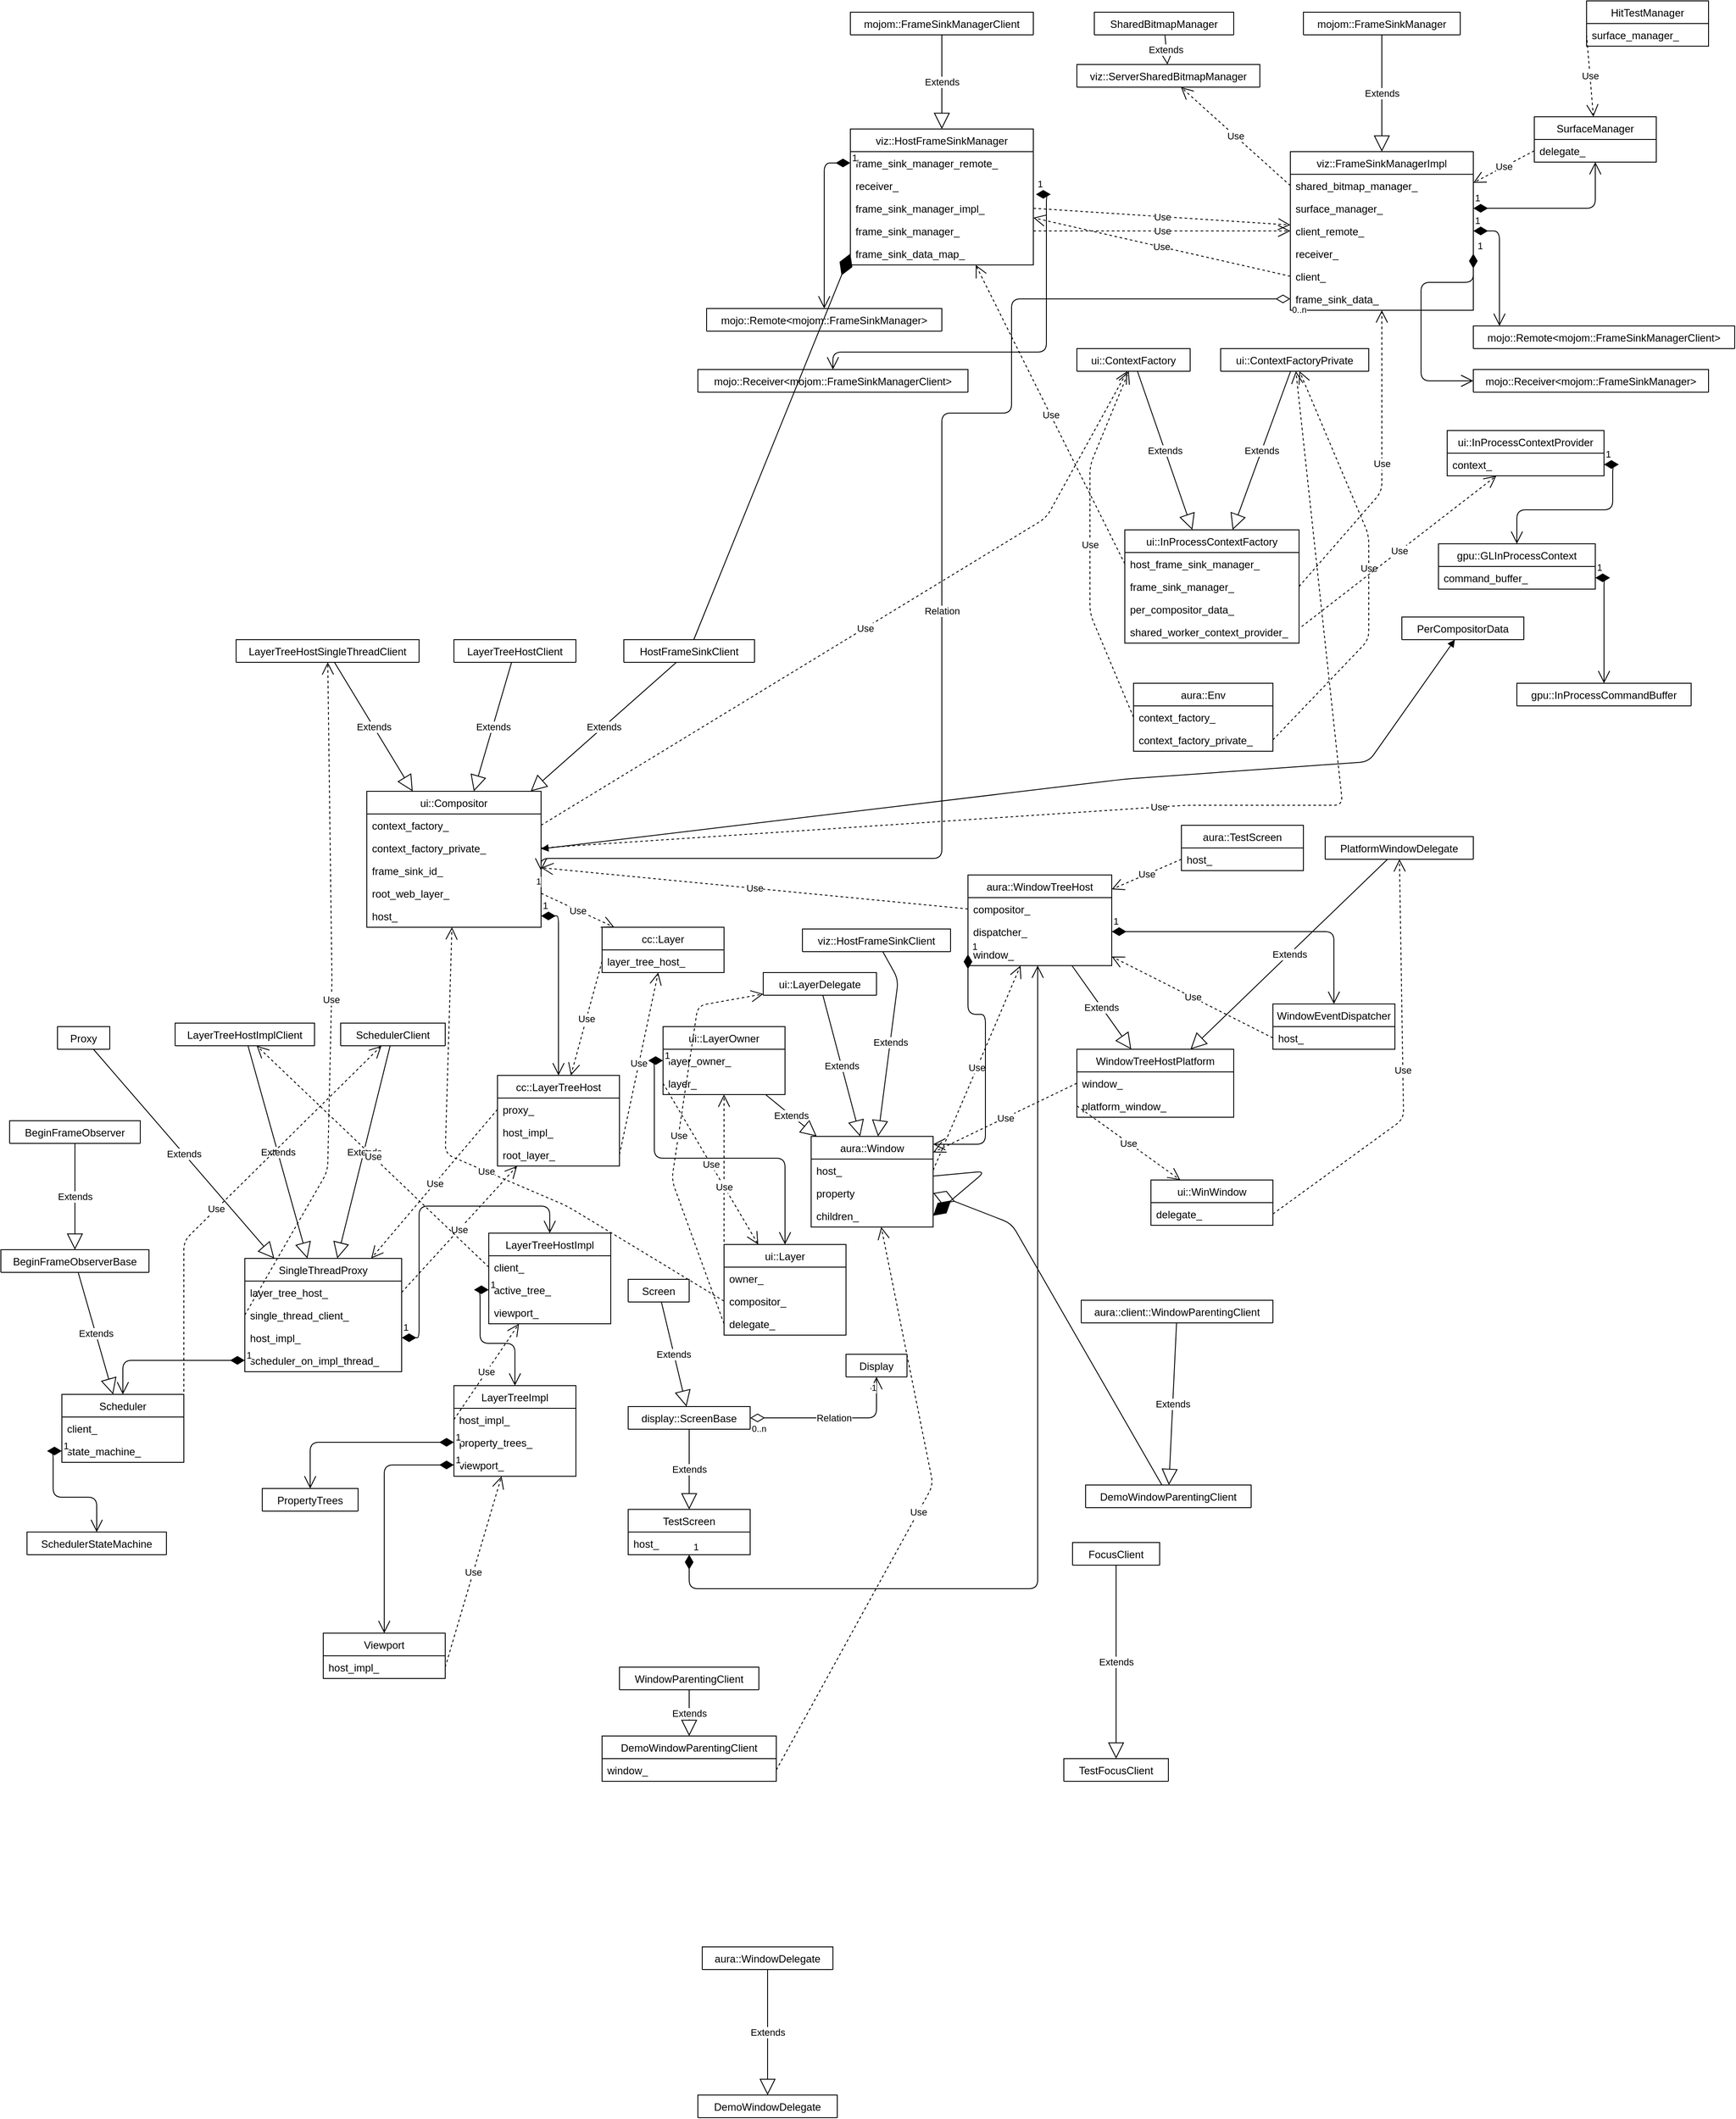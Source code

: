 <mxfile version="12.4.2" type="device" pages="1"><diagram id="h_RpMxRDwELp9P_I8n3J" name="Page-1"><mxGraphModel dx="3026" dy="936" grid="1" gridSize="10" guides="1" tooltips="1" connect="1" arrows="1" fold="1" page="1" pageScale="1" pageWidth="850" pageHeight="1100" math="0" shadow="0"><root><mxCell id="0"/><mxCell id="1" parent="0"/><object label="viz::HostFrameSinkManager" memo="Browser side wrapper of mojom::FrameSinkManager, to be used from the UI thread. Manages frame sinks and is intended to replace all usage of FrameSinkManagerImpl." id="Hy-xhO0p39INtdDYcoDr-1"><mxCell style="swimlane;fontStyle=0;childLayout=stackLayout;horizontal=1;startSize=26;fillColor=none;horizontalStack=0;resizeParent=1;resizeParentMax=0;resizeLast=0;collapsible=1;marginBottom=0;" parent="1" vertex="1"><mxGeometry x="45" y="214" width="210" height="156" as="geometry"/></mxCell></object><mxCell id="Hy-xhO0p39INtdDYcoDr-2" value="frame_sink_manager_remote_" style="text;strokeColor=none;fillColor=none;align=left;verticalAlign=top;spacingLeft=4;spacingRight=4;overflow=hidden;rotatable=0;points=[[0,0.5],[1,0.5]];portConstraint=eastwest;" parent="Hy-xhO0p39INtdDYcoDr-1" vertex="1"><mxGeometry y="26" width="210" height="26" as="geometry"/></mxCell><mxCell id="Hy-xhO0p39INtdDYcoDr-67" value="receiver_" style="text;strokeColor=none;fillColor=none;align=left;verticalAlign=top;spacingLeft=4;spacingRight=4;overflow=hidden;rotatable=0;points=[[0,0.5],[1,0.5]];portConstraint=eastwest;" parent="Hy-xhO0p39INtdDYcoDr-1" vertex="1"><mxGeometry y="52" width="210" height="26" as="geometry"/></mxCell><mxCell id="Hy-xhO0p39INtdDYcoDr-69" value="frame_sink_manager_impl_" style="text;strokeColor=none;fillColor=none;align=left;verticalAlign=top;spacingLeft=4;spacingRight=4;overflow=hidden;rotatable=0;points=[[0,0.5],[1,0.5]];portConstraint=eastwest;" parent="Hy-xhO0p39INtdDYcoDr-1" vertex="1"><mxGeometry y="78" width="210" height="26" as="geometry"/></mxCell><mxCell id="Hy-xhO0p39INtdDYcoDr-71" value="frame_sink_manager_" style="text;strokeColor=none;fillColor=none;align=left;verticalAlign=top;spacingLeft=4;spacingRight=4;overflow=hidden;rotatable=0;points=[[0,0.5],[1,0.5]];portConstraint=eastwest;" parent="Hy-xhO0p39INtdDYcoDr-1" vertex="1"><mxGeometry y="104" width="210" height="26" as="geometry"/></mxCell><object label="frame_sink_data_map_" memo="Per CompositorFrameSink data." id="Hy-xhO0p39INtdDYcoDr-123"><mxCell style="text;strokeColor=none;fillColor=none;align=left;verticalAlign=top;spacingLeft=4;spacingRight=4;overflow=hidden;rotatable=0;points=[[0,0.5],[1,0.5]];portConstraint=eastwest;" parent="Hy-xhO0p39INtdDYcoDr-1" vertex="1"><mxGeometry y="130" width="210" height="26" as="geometry"/></mxCell></object><mxCell id="Hy-xhO0p39INtdDYcoDr-5" value="mojom::FrameSinkManagerClient" style="swimlane;fontStyle=0;childLayout=stackLayout;horizontal=1;startSize=26;fillColor=none;horizontalStack=0;resizeParent=1;resizeParentMax=0;resizeLast=0;collapsible=1;marginBottom=0;" parent="1" vertex="1" collapsed="1"><mxGeometry x="45" y="80" width="210" height="26" as="geometry"><mxRectangle x="50" y="30" width="210" height="104" as="alternateBounds"/></mxGeometry></mxCell><mxCell id="Hy-xhO0p39INtdDYcoDr-6" value="+ field: type" style="text;strokeColor=none;fillColor=none;align=left;verticalAlign=top;spacingLeft=4;spacingRight=4;overflow=hidden;rotatable=0;points=[[0,0.5],[1,0.5]];portConstraint=eastwest;" parent="Hy-xhO0p39INtdDYcoDr-5" vertex="1"><mxGeometry y="26" width="210" height="26" as="geometry"/></mxCell><mxCell id="Hy-xhO0p39INtdDYcoDr-7" value="+ field: type" style="text;strokeColor=none;fillColor=none;align=left;verticalAlign=top;spacingLeft=4;spacingRight=4;overflow=hidden;rotatable=0;points=[[0,0.5],[1,0.5]];portConstraint=eastwest;" parent="Hy-xhO0p39INtdDYcoDr-5" vertex="1"><mxGeometry y="52" width="210" height="26" as="geometry"/></mxCell><mxCell id="Hy-xhO0p39INtdDYcoDr-8" value="+ field: type" style="text;strokeColor=none;fillColor=none;align=left;verticalAlign=top;spacingLeft=4;spacingRight=4;overflow=hidden;rotatable=0;points=[[0,0.5],[1,0.5]];portConstraint=eastwest;" parent="Hy-xhO0p39INtdDYcoDr-5" vertex="1"><mxGeometry y="78" width="210" height="26" as="geometry"/></mxCell><mxCell id="Hy-xhO0p39INtdDYcoDr-10" value="Extends" style="endArrow=block;endSize=16;endFill=0;html=1;" parent="1" source="Hy-xhO0p39INtdDYcoDr-5" target="Hy-xhO0p39INtdDYcoDr-1" edge="1"><mxGeometry width="160" relative="1" as="geometry"><mxPoint x="50" y="340" as="sourcePoint"/><mxPoint x="210" y="340" as="targetPoint"/></mxGeometry></mxCell><object label="viz::ServerSharedBitmapManager" memo="A SharedBitmapManager implementation that lives in-process with the display compositor. It manages mappings from SharedBitmapId to SharedMemory segments. While the returned SharedBitmap is kept alive for a given SharedBitmapId, the backing pixels are guaranteed to remain valid." id="Hy-xhO0p39INtdDYcoDr-11"><mxCell style="swimlane;fontStyle=0;childLayout=stackLayout;horizontal=1;startSize=26;fillColor=none;horizontalStack=0;resizeParent=1;resizeParentMax=0;resizeLast=0;collapsible=1;marginBottom=0;" parent="1" vertex="1" collapsed="1"><mxGeometry x="305" y="140" width="210" height="26" as="geometry"><mxRectangle x="305" y="240" width="210" height="104" as="alternateBounds"/></mxGeometry></mxCell></object><mxCell id="Hy-xhO0p39INtdDYcoDr-12" value="+ field: type" style="text;strokeColor=none;fillColor=none;align=left;verticalAlign=top;spacingLeft=4;spacingRight=4;overflow=hidden;rotatable=0;points=[[0,0.5],[1,0.5]];portConstraint=eastwest;" parent="Hy-xhO0p39INtdDYcoDr-11" vertex="1"><mxGeometry y="26" width="210" height="26" as="geometry"/></mxCell><mxCell id="Hy-xhO0p39INtdDYcoDr-13" value="+ field: type" style="text;strokeColor=none;fillColor=none;align=left;verticalAlign=top;spacingLeft=4;spacingRight=4;overflow=hidden;rotatable=0;points=[[0,0.5],[1,0.5]];portConstraint=eastwest;" parent="Hy-xhO0p39INtdDYcoDr-11" vertex="1"><mxGeometry y="52" width="210" height="26" as="geometry"/></mxCell><mxCell id="Hy-xhO0p39INtdDYcoDr-14" value="+ field: type" style="text;strokeColor=none;fillColor=none;align=left;verticalAlign=top;spacingLeft=4;spacingRight=4;overflow=hidden;rotatable=0;points=[[0,0.5],[1,0.5]];portConstraint=eastwest;" parent="Hy-xhO0p39INtdDYcoDr-11" vertex="1"><mxGeometry y="78" width="210" height="26" as="geometry"/></mxCell><mxCell id="Hy-xhO0p39INtdDYcoDr-15" value="SharedBitmapManager" style="swimlane;fontStyle=0;childLayout=stackLayout;horizontal=1;startSize=26;fillColor=none;horizontalStack=0;resizeParent=1;resizeParentMax=0;resizeLast=0;collapsible=1;marginBottom=0;" parent="1" vertex="1" collapsed="1"><mxGeometry x="325" y="80" width="160" height="26" as="geometry"><mxRectangle x="340" y="30" width="140" height="104" as="alternateBounds"/></mxGeometry></mxCell><mxCell id="Hy-xhO0p39INtdDYcoDr-16" value="+ field: type" style="text;strokeColor=none;fillColor=none;align=left;verticalAlign=top;spacingLeft=4;spacingRight=4;overflow=hidden;rotatable=0;points=[[0,0.5],[1,0.5]];portConstraint=eastwest;" parent="Hy-xhO0p39INtdDYcoDr-15" vertex="1"><mxGeometry y="26" width="160" height="26" as="geometry"/></mxCell><mxCell id="Hy-xhO0p39INtdDYcoDr-17" value="+ field: type" style="text;strokeColor=none;fillColor=none;align=left;verticalAlign=top;spacingLeft=4;spacingRight=4;overflow=hidden;rotatable=0;points=[[0,0.5],[1,0.5]];portConstraint=eastwest;" parent="Hy-xhO0p39INtdDYcoDr-15" vertex="1"><mxGeometry y="52" width="160" height="26" as="geometry"/></mxCell><mxCell id="Hy-xhO0p39INtdDYcoDr-18" value="+ field: type" style="text;strokeColor=none;fillColor=none;align=left;verticalAlign=top;spacingLeft=4;spacingRight=4;overflow=hidden;rotatable=0;points=[[0,0.5],[1,0.5]];portConstraint=eastwest;" parent="Hy-xhO0p39INtdDYcoDr-15" vertex="1"><mxGeometry y="78" width="160" height="26" as="geometry"/></mxCell><mxCell id="Hy-xhO0p39INtdDYcoDr-19" value="Extends" style="endArrow=block;endSize=16;endFill=0;html=1;" parent="1" source="Hy-xhO0p39INtdDYcoDr-15" target="Hy-xhO0p39INtdDYcoDr-11" edge="1"><mxGeometry width="160" relative="1" as="geometry"><mxPoint x="163.556" y="144" as="sourcePoint"/><mxPoint x="161.444" y="220" as="targetPoint"/></mxGeometry></mxCell><mxCell id="Hy-xhO0p39INtdDYcoDr-20" value="mojo::Receiver&lt;mojom::FrameSinkManagerClient&gt;" style="swimlane;fontStyle=0;childLayout=stackLayout;horizontal=1;startSize=26;fillColor=none;horizontalStack=0;resizeParent=1;resizeParentMax=0;resizeLast=0;collapsible=1;marginBottom=0;" parent="1" vertex="1" collapsed="1"><mxGeometry x="-130" y="490" width="310" height="26" as="geometry"><mxRectangle x="-90" y="580" width="300" height="104" as="alternateBounds"/></mxGeometry></mxCell><mxCell id="Hy-xhO0p39INtdDYcoDr-21" value="+ field: type" style="text;strokeColor=none;fillColor=none;align=left;verticalAlign=top;spacingLeft=4;spacingRight=4;overflow=hidden;rotatable=0;points=[[0,0.5],[1,0.5]];portConstraint=eastwest;" parent="Hy-xhO0p39INtdDYcoDr-20" vertex="1"><mxGeometry y="26" width="310" height="26" as="geometry"/></mxCell><mxCell id="Hy-xhO0p39INtdDYcoDr-22" value="+ field: type" style="text;strokeColor=none;fillColor=none;align=left;verticalAlign=top;spacingLeft=4;spacingRight=4;overflow=hidden;rotatable=0;points=[[0,0.5],[1,0.5]];portConstraint=eastwest;" parent="Hy-xhO0p39INtdDYcoDr-20" vertex="1"><mxGeometry y="52" width="310" height="26" as="geometry"/></mxCell><mxCell id="Hy-xhO0p39INtdDYcoDr-23" value="+ field: type" style="text;strokeColor=none;fillColor=none;align=left;verticalAlign=top;spacingLeft=4;spacingRight=4;overflow=hidden;rotatable=0;points=[[0,0.5],[1,0.5]];portConstraint=eastwest;" parent="Hy-xhO0p39INtdDYcoDr-20" vertex="1"><mxGeometry y="78" width="310" height="26" as="geometry"/></mxCell><object label="viz::FrameSinkManagerImpl" memo="FrameSinkManagerImpl manages BeginFrame hierarchy. This is the implementation detail for FrameSinkManagerImpl." id="Hy-xhO0p39INtdDYcoDr-25"><mxCell style="swimlane;fontStyle=0;childLayout=stackLayout;horizontal=1;startSize=26;fillColor=none;horizontalStack=0;resizeParent=1;resizeParentMax=0;resizeLast=0;collapsible=1;marginBottom=0;" parent="1" vertex="1"><mxGeometry x="550" y="240" width="210" height="182" as="geometry"/></mxCell></object><mxCell id="Hy-xhO0p39INtdDYcoDr-26" value="shared_bitmap_manager_" style="text;strokeColor=none;fillColor=none;align=left;verticalAlign=top;spacingLeft=4;spacingRight=4;overflow=hidden;rotatable=0;points=[[0,0.5],[1,0.5]];portConstraint=eastwest;" parent="Hy-xhO0p39INtdDYcoDr-25" vertex="1"><mxGeometry y="26" width="210" height="26" as="geometry"/></mxCell><mxCell id="Hy-xhO0p39INtdDYcoDr-27" value="surface_manager_" style="text;strokeColor=none;fillColor=none;align=left;verticalAlign=top;spacingLeft=4;spacingRight=4;overflow=hidden;rotatable=0;points=[[0,0.5],[1,0.5]];portConstraint=eastwest;" parent="Hy-xhO0p39INtdDYcoDr-25" vertex="1"><mxGeometry y="52" width="210" height="26" as="geometry"/></mxCell><mxCell id="Hy-xhO0p39INtdDYcoDr-28" value="client_remote_" style="text;strokeColor=none;fillColor=none;align=left;verticalAlign=top;spacingLeft=4;spacingRight=4;overflow=hidden;rotatable=0;points=[[0,0.5],[1,0.5]];portConstraint=eastwest;" parent="Hy-xhO0p39INtdDYcoDr-25" vertex="1"><mxGeometry y="78" width="210" height="26" as="geometry"/></mxCell><mxCell id="Hy-xhO0p39INtdDYcoDr-55" value="receiver_" style="text;strokeColor=none;fillColor=none;align=left;verticalAlign=top;spacingLeft=4;spacingRight=4;overflow=hidden;rotatable=0;points=[[0,0.5],[1,0.5]];portConstraint=eastwest;" parent="Hy-xhO0p39INtdDYcoDr-25" vertex="1"><mxGeometry y="104" width="210" height="26" as="geometry"/></mxCell><mxCell id="Hy-xhO0p39INtdDYcoDr-73" value="client_" style="text;strokeColor=none;fillColor=none;align=left;verticalAlign=top;spacingLeft=4;spacingRight=4;overflow=hidden;rotatable=0;points=[[0,0.5],[1,0.5]];portConstraint=eastwest;" parent="Hy-xhO0p39INtdDYcoDr-25" vertex="1"><mxGeometry y="130" width="210" height="26" as="geometry"/></mxCell><object label="frame_sink_data_" memo="Contains registered frame sink ids, debug labels and synchronization labels. Map entries will be created when frame sink is registered and destroyed when frame sink is invalidated." id="Hy-xhO0p39INtdDYcoDr-130"><mxCell style="text;strokeColor=none;fillColor=none;align=left;verticalAlign=top;spacingLeft=4;spacingRight=4;overflow=hidden;rotatable=0;points=[[0,0.5],[1,0.5]];portConstraint=eastwest;" parent="Hy-xhO0p39INtdDYcoDr-25" vertex="1"><mxGeometry y="156" width="210" height="26" as="geometry"/></mxCell></object><mxCell id="Hy-xhO0p39INtdDYcoDr-29" value="mojom::FrameSinkManager" style="swimlane;fontStyle=0;childLayout=stackLayout;horizontal=1;startSize=26;fillColor=none;horizontalStack=0;resizeParent=1;resizeParentMax=0;resizeLast=0;collapsible=1;marginBottom=0;" parent="1" vertex="1" collapsed="1"><mxGeometry x="565" y="80" width="180" height="26" as="geometry"><mxRectangle x="540" y="50" width="180" height="104" as="alternateBounds"/></mxGeometry></mxCell><mxCell id="Hy-xhO0p39INtdDYcoDr-30" value="+ field: type" style="text;strokeColor=none;fillColor=none;align=left;verticalAlign=top;spacingLeft=4;spacingRight=4;overflow=hidden;rotatable=0;points=[[0,0.5],[1,0.5]];portConstraint=eastwest;" parent="Hy-xhO0p39INtdDYcoDr-29" vertex="1"><mxGeometry y="26" width="180" height="26" as="geometry"/></mxCell><mxCell id="Hy-xhO0p39INtdDYcoDr-31" value="+ field: type" style="text;strokeColor=none;fillColor=none;align=left;verticalAlign=top;spacingLeft=4;spacingRight=4;overflow=hidden;rotatable=0;points=[[0,0.5],[1,0.5]];portConstraint=eastwest;" parent="Hy-xhO0p39INtdDYcoDr-29" vertex="1"><mxGeometry y="52" width="180" height="26" as="geometry"/></mxCell><mxCell id="Hy-xhO0p39INtdDYcoDr-32" value="+ field: type" style="text;strokeColor=none;fillColor=none;align=left;verticalAlign=top;spacingLeft=4;spacingRight=4;overflow=hidden;rotatable=0;points=[[0,0.5],[1,0.5]];portConstraint=eastwest;" parent="Hy-xhO0p39INtdDYcoDr-29" vertex="1"><mxGeometry y="78" width="180" height="26" as="geometry"/></mxCell><mxCell id="Hy-xhO0p39INtdDYcoDr-33" value="Extends" style="endArrow=block;endSize=16;endFill=0;html=1;" parent="1" source="Hy-xhO0p39INtdDYcoDr-29" target="Hy-xhO0p39INtdDYcoDr-25" edge="1"><mxGeometry width="160" relative="1" as="geometry"><mxPoint x="420" y="144" as="sourcePoint"/><mxPoint x="420" y="250" as="targetPoint"/></mxGeometry></mxCell><mxCell id="Hy-xhO0p39INtdDYcoDr-34" value="Use" style="endArrow=open;endSize=12;dashed=1;html=1;exitX=0;exitY=0.5;exitDx=0;exitDy=0;" parent="1" source="Hy-xhO0p39INtdDYcoDr-26" target="Hy-xhO0p39INtdDYcoDr-11" edge="1"><mxGeometry width="160" relative="1" as="geometry"><mxPoint x="-330" y="370" as="sourcePoint"/><mxPoint x="-170" y="370" as="targetPoint"/></mxGeometry></mxCell><mxCell id="Hy-xhO0p39INtdDYcoDr-35" value="SurfaceManager" style="swimlane;fontStyle=0;childLayout=stackLayout;horizontal=1;startSize=26;fillColor=none;horizontalStack=0;resizeParent=1;resizeParentMax=0;resizeLast=0;collapsible=1;marginBottom=0;" parent="1" vertex="1"><mxGeometry x="830" y="200" width="140" height="52" as="geometry"/></mxCell><mxCell id="Hy-xhO0p39INtdDYcoDr-36" value="delegate_" style="text;strokeColor=none;fillColor=none;align=left;verticalAlign=top;spacingLeft=4;spacingRight=4;overflow=hidden;rotatable=0;points=[[0,0.5],[1,0.5]];portConstraint=eastwest;" parent="Hy-xhO0p39INtdDYcoDr-35" vertex="1"><mxGeometry y="26" width="140" height="26" as="geometry"/></mxCell><mxCell id="Hy-xhO0p39INtdDYcoDr-39" value="1" style="endArrow=open;html=1;endSize=12;startArrow=diamondThin;startSize=14;startFill=1;edgeStyle=orthogonalEdgeStyle;align=left;verticalAlign=bottom;exitX=1;exitY=0.5;exitDx=0;exitDy=0;" parent="1" source="Hy-xhO0p39INtdDYcoDr-27" target="Hy-xhO0p39INtdDYcoDr-35" edge="1"><mxGeometry x="-1" y="3" relative="1" as="geometry"><mxPoint x="170" y="420" as="sourcePoint"/><mxPoint x="330" y="420" as="targetPoint"/></mxGeometry></mxCell><mxCell id="Hy-xhO0p39INtdDYcoDr-40" value="HitTestManager" style="swimlane;fontStyle=0;childLayout=stackLayout;horizontal=1;startSize=26;fillColor=none;horizontalStack=0;resizeParent=1;resizeParentMax=0;resizeLast=0;collapsible=1;marginBottom=0;" parent="1" vertex="1"><mxGeometry x="890" y="67" width="140" height="52" as="geometry"/></mxCell><mxCell id="Hy-xhO0p39INtdDYcoDr-41" value="surface_manager_" style="text;strokeColor=none;fillColor=none;align=left;verticalAlign=top;spacingLeft=4;spacingRight=4;overflow=hidden;rotatable=0;points=[[0,0.5],[1,0.5]];portConstraint=eastwest;" parent="Hy-xhO0p39INtdDYcoDr-40" vertex="1"><mxGeometry y="26" width="140" height="26" as="geometry"/></mxCell><mxCell id="Hy-xhO0p39INtdDYcoDr-44" value="Use" style="endArrow=open;endSize=12;dashed=1;html=1;exitX=0;exitY=0.5;exitDx=0;exitDy=0;" parent="1" source="Hy-xhO0p39INtdDYcoDr-36" target="Hy-xhO0p39INtdDYcoDr-25" edge="1"><mxGeometry width="160" relative="1" as="geometry"><mxPoint x="170" y="420" as="sourcePoint"/><mxPoint x="330" y="420" as="targetPoint"/></mxGeometry></mxCell><mxCell id="Hy-xhO0p39INtdDYcoDr-45" value="Use" style="endArrow=open;endSize=12;dashed=1;html=1;exitX=0;exitY=0.5;exitDx=0;exitDy=0;" parent="1" source="Hy-xhO0p39INtdDYcoDr-41" target="Hy-xhO0p39INtdDYcoDr-35" edge="1"><mxGeometry width="160" relative="1" as="geometry"><mxPoint x="840" y="339" as="sourcePoint"/><mxPoint x="770" y="324.2" as="targetPoint"/></mxGeometry></mxCell><mxCell id="Hy-xhO0p39INtdDYcoDr-46" value="mojo::Remote&lt;mojom::FrameSinkManagerClient&gt;" style="swimlane;fontStyle=0;childLayout=stackLayout;horizontal=1;startSize=26;fillColor=none;horizontalStack=0;resizeParent=1;resizeParentMax=0;resizeLast=0;collapsible=1;marginBottom=0;" parent="1" vertex="1" collapsed="1"><mxGeometry x="760" y="440" width="300" height="26" as="geometry"><mxRectangle x="760" y="440" width="310" height="104" as="alternateBounds"/></mxGeometry></mxCell><mxCell id="Hy-xhO0p39INtdDYcoDr-47" value="+ field: type" style="text;strokeColor=none;fillColor=none;align=left;verticalAlign=top;spacingLeft=4;spacingRight=4;overflow=hidden;rotatable=0;points=[[0,0.5],[1,0.5]];portConstraint=eastwest;" parent="Hy-xhO0p39INtdDYcoDr-46" vertex="1"><mxGeometry y="26" width="300" height="26" as="geometry"/></mxCell><mxCell id="Hy-xhO0p39INtdDYcoDr-48" value="+ field: type" style="text;strokeColor=none;fillColor=none;align=left;verticalAlign=top;spacingLeft=4;spacingRight=4;overflow=hidden;rotatable=0;points=[[0,0.5],[1,0.5]];portConstraint=eastwest;" parent="Hy-xhO0p39INtdDYcoDr-46" vertex="1"><mxGeometry y="52" width="300" height="26" as="geometry"/></mxCell><mxCell id="Hy-xhO0p39INtdDYcoDr-49" value="+ field: type" style="text;strokeColor=none;fillColor=none;align=left;verticalAlign=top;spacingLeft=4;spacingRight=4;overflow=hidden;rotatable=0;points=[[0,0.5],[1,0.5]];portConstraint=eastwest;" parent="Hy-xhO0p39INtdDYcoDr-46" vertex="1"><mxGeometry y="78" width="300" height="26" as="geometry"/></mxCell><mxCell id="Hy-xhO0p39INtdDYcoDr-50" value="1" style="endArrow=open;html=1;endSize=12;startArrow=diamondThin;startSize=14;startFill=1;edgeStyle=orthogonalEdgeStyle;align=left;verticalAlign=bottom;exitX=1;exitY=0.5;exitDx=0;exitDy=0;" parent="1" source="Hy-xhO0p39INtdDYcoDr-28" target="Hy-xhO0p39INtdDYcoDr-46" edge="1"><mxGeometry x="-1" y="3" relative="1" as="geometry"><mxPoint x="770" y="315" as="sourcePoint"/><mxPoint x="840" y="352" as="targetPoint"/><Array as="points"><mxPoint x="790" y="331"/></Array></mxGeometry></mxCell><mxCell id="Hy-xhO0p39INtdDYcoDr-51" value="mojo::Receiver&lt;mojom::FrameSinkManager&gt;" style="swimlane;fontStyle=0;childLayout=stackLayout;horizontal=1;startSize=26;fillColor=none;horizontalStack=0;resizeParent=1;resizeParentMax=0;resizeLast=0;collapsible=1;marginBottom=0;" parent="1" vertex="1" collapsed="1"><mxGeometry x="760" y="490" width="270" height="26" as="geometry"><mxRectangle x="760" y="570" width="300" height="104" as="alternateBounds"/></mxGeometry></mxCell><mxCell id="Hy-xhO0p39INtdDYcoDr-52" value="+ field: type" style="text;strokeColor=none;fillColor=none;align=left;verticalAlign=top;spacingLeft=4;spacingRight=4;overflow=hidden;rotatable=0;points=[[0,0.5],[1,0.5]];portConstraint=eastwest;" parent="Hy-xhO0p39INtdDYcoDr-51" vertex="1"><mxGeometry y="26" width="270" height="26" as="geometry"/></mxCell><mxCell id="Hy-xhO0p39INtdDYcoDr-53" value="+ field: type" style="text;strokeColor=none;fillColor=none;align=left;verticalAlign=top;spacingLeft=4;spacingRight=4;overflow=hidden;rotatable=0;points=[[0,0.5],[1,0.5]];portConstraint=eastwest;" parent="Hy-xhO0p39INtdDYcoDr-51" vertex="1"><mxGeometry y="52" width="270" height="26" as="geometry"/></mxCell><mxCell id="Hy-xhO0p39INtdDYcoDr-54" value="+ field: type" style="text;strokeColor=none;fillColor=none;align=left;verticalAlign=top;spacingLeft=4;spacingRight=4;overflow=hidden;rotatable=0;points=[[0,0.5],[1,0.5]];portConstraint=eastwest;" parent="Hy-xhO0p39INtdDYcoDr-51" vertex="1"><mxGeometry y="78" width="270" height="26" as="geometry"/></mxCell><mxCell id="Hy-xhO0p39INtdDYcoDr-56" value="1" style="endArrow=open;html=1;endSize=12;startArrow=diamondThin;startSize=14;startFill=1;edgeStyle=orthogonalEdgeStyle;align=left;verticalAlign=bottom;exitX=1;exitY=0.5;exitDx=0;exitDy=0;" parent="1" source="Hy-xhO0p39INtdDYcoDr-55" target="Hy-xhO0p39INtdDYcoDr-51" edge="1"><mxGeometry x="-1" y="3" relative="1" as="geometry"><mxPoint x="770" y="341" as="sourcePoint"/><mxPoint x="800" y="450" as="targetPoint"/><Array as="points"><mxPoint x="760" y="390"/><mxPoint x="700" y="390"/><mxPoint x="700" y="503"/></Array></mxGeometry></mxCell><mxCell id="Hy-xhO0p39INtdDYcoDr-61" value="mojo::Remote&lt;mojom::FrameSinkManager&gt;" style="swimlane;fontStyle=0;childLayout=stackLayout;horizontal=1;startSize=26;fillColor=none;horizontalStack=0;resizeParent=1;resizeParentMax=0;resizeLast=0;collapsible=1;marginBottom=0;" parent="1" vertex="1" collapsed="1"><mxGeometry x="-120" y="420" width="270" height="26" as="geometry"><mxRectangle x="-120" y="420" width="240" height="104" as="alternateBounds"/></mxGeometry></mxCell><mxCell id="Hy-xhO0p39INtdDYcoDr-62" value="+ field: type" style="text;strokeColor=none;fillColor=none;align=left;verticalAlign=top;spacingLeft=4;spacingRight=4;overflow=hidden;rotatable=0;points=[[0,0.5],[1,0.5]];portConstraint=eastwest;" parent="Hy-xhO0p39INtdDYcoDr-61" vertex="1"><mxGeometry y="26" width="270" height="26" as="geometry"/></mxCell><mxCell id="Hy-xhO0p39INtdDYcoDr-63" value="+ field: type" style="text;strokeColor=none;fillColor=none;align=left;verticalAlign=top;spacingLeft=4;spacingRight=4;overflow=hidden;rotatable=0;points=[[0,0.5],[1,0.5]];portConstraint=eastwest;" parent="Hy-xhO0p39INtdDYcoDr-61" vertex="1"><mxGeometry y="52" width="270" height="26" as="geometry"/></mxCell><mxCell id="Hy-xhO0p39INtdDYcoDr-64" value="+ field: type" style="text;strokeColor=none;fillColor=none;align=left;verticalAlign=top;spacingLeft=4;spacingRight=4;overflow=hidden;rotatable=0;points=[[0,0.5],[1,0.5]];portConstraint=eastwest;" parent="Hy-xhO0p39INtdDYcoDr-61" vertex="1"><mxGeometry y="78" width="270" height="26" as="geometry"/></mxCell><mxCell id="Hy-xhO0p39INtdDYcoDr-66" value="1" style="endArrow=open;html=1;endSize=12;startArrow=diamondThin;startSize=14;startFill=1;edgeStyle=orthogonalEdgeStyle;align=left;verticalAlign=bottom;exitX=1.014;exitY=0.885;exitDx=0;exitDy=0;exitPerimeter=0;" parent="1" target="Hy-xhO0p39INtdDYcoDr-20" edge="1" source="Hy-xhO0p39INtdDYcoDr-67"><mxGeometry x="-1" y="3" relative="1" as="geometry"><mxPoint x="240" y="275" as="sourcePoint"/><mxPoint x="770" y="632" as="targetPoint"/><Array as="points"><mxPoint x="270" y="289"/><mxPoint x="270" y="470"/><mxPoint x="25" y="470"/></Array></mxGeometry></mxCell><mxCell id="Hy-xhO0p39INtdDYcoDr-68" value="1" style="endArrow=open;html=1;endSize=12;startArrow=diamondThin;startSize=14;startFill=1;edgeStyle=orthogonalEdgeStyle;align=left;verticalAlign=bottom;exitX=0;exitY=0.5;exitDx=0;exitDy=0;" parent="1" source="Hy-xhO0p39INtdDYcoDr-2" target="Hy-xhO0p39INtdDYcoDr-61" edge="1"><mxGeometry x="-1" y="3" relative="1" as="geometry"><mxPoint x="250" y="285" as="sourcePoint"/><mxPoint x="220" y="642" as="targetPoint"/></mxGeometry></mxCell><object label="Use" memo="SetLocalManager" id="Hy-xhO0p39INtdDYcoDr-70"><mxCell style="endArrow=open;endSize=12;dashed=1;html=1;exitX=1;exitY=0.5;exitDx=0;exitDy=0;" parent="1" source="Hy-xhO0p39INtdDYcoDr-69" target="Hy-xhO0p39INtdDYcoDr-25" edge="1"><mxGeometry width="160" relative="1" as="geometry"><mxPoint x="840" y="339" as="sourcePoint"/><mxPoint x="770" y="329.4" as="targetPoint"/></mxGeometry></mxCell></object><object label="Use" memo="SetLocalManager" id="Hy-xhO0p39INtdDYcoDr-72"><mxCell style="endArrow=open;endSize=12;dashed=1;html=1;exitX=1;exitY=0.5;exitDx=0;exitDy=0;" parent="1" source="Hy-xhO0p39INtdDYcoDr-71" target="Hy-xhO0p39INtdDYcoDr-25" edge="1"><mxGeometry width="160" relative="1" as="geometry"><mxPoint x="250" y="311" as="sourcePoint"/><mxPoint x="560" y="263.721" as="targetPoint"/></mxGeometry></mxCell></object><object label="Use" memo="SetLocalClient" id="Hy-xhO0p39INtdDYcoDr-74"><mxCell style="endArrow=open;endSize=12;dashed=1;html=1;exitX=0;exitY=0.5;exitDx=0;exitDy=0;" parent="1" source="Hy-xhO0p39INtdDYcoDr-73" target="Hy-xhO0p39INtdDYcoDr-1" edge="1"><mxGeometry width="160" relative="1" as="geometry"><mxPoint x="840" y="339" as="sourcePoint"/><mxPoint x="770" y="334.6" as="targetPoint"/></mxGeometry></mxCell></object><mxCell id="Hy-xhO0p39INtdDYcoDr-75" value="ui::InProcessContextFactory" style="swimlane;fontStyle=0;childLayout=stackLayout;horizontal=1;startSize=26;fillColor=none;horizontalStack=0;resizeParent=1;resizeParentMax=0;resizeLast=0;collapsible=1;marginBottom=0;" parent="1" vertex="1"><mxGeometry x="360" y="674" width="200" height="130" as="geometry"/></mxCell><mxCell id="Hy-xhO0p39INtdDYcoDr-76" value="host_frame_sink_manager_" style="text;strokeColor=none;fillColor=none;align=left;verticalAlign=top;spacingLeft=4;spacingRight=4;overflow=hidden;rotatable=0;points=[[0,0.5],[1,0.5]];portConstraint=eastwest;" parent="Hy-xhO0p39INtdDYcoDr-75" vertex="1"><mxGeometry y="26" width="200" height="26" as="geometry"/></mxCell><mxCell id="Hy-xhO0p39INtdDYcoDr-77" value="frame_sink_manager_" style="text;strokeColor=none;fillColor=none;align=left;verticalAlign=top;spacingLeft=4;spacingRight=4;overflow=hidden;rotatable=0;points=[[0,0.5],[1,0.5]];portConstraint=eastwest;" parent="Hy-xhO0p39INtdDYcoDr-75" vertex="1"><mxGeometry y="52" width="200" height="26" as="geometry"/></mxCell><mxCell id="Hy-xhO0p39INtdDYcoDr-78" value="per_compositor_data_" style="text;strokeColor=none;fillColor=none;align=left;verticalAlign=top;spacingLeft=4;spacingRight=4;overflow=hidden;rotatable=0;points=[[0,0.5],[1,0.5]];portConstraint=eastwest;" parent="Hy-xhO0p39INtdDYcoDr-75" vertex="1"><mxGeometry y="78" width="200" height="26" as="geometry"/></mxCell><mxCell id="mf1FuKnV2PmQ5zvzLMWm-1" value="shared_worker_context_provider_" style="text;strokeColor=none;fillColor=none;align=left;verticalAlign=top;spacingLeft=4;spacingRight=4;overflow=hidden;rotatable=0;points=[[0,0.5],[1,0.5]];portConstraint=eastwest;" parent="Hy-xhO0p39INtdDYcoDr-75" vertex="1"><mxGeometry y="104" width="200" height="26" as="geometry"/></mxCell><object label="ui::ContextFactory" memo="This class abstracts the creation of the 3D context for the compositor. It is a global object." id="Hy-xhO0p39INtdDYcoDr-79"><mxCell style="swimlane;fontStyle=0;childLayout=stackLayout;horizontal=1;startSize=26;fillColor=none;horizontalStack=0;resizeParent=1;resizeParentMax=0;resizeLast=0;collapsible=1;marginBottom=0;" parent="1" vertex="1" collapsed="1"><mxGeometry x="305" y="466" width="130" height="26" as="geometry"><mxRectangle x="305" y="466" width="140" height="104" as="alternateBounds"/></mxGeometry></mxCell></object><mxCell id="Hy-xhO0p39INtdDYcoDr-80" value="+ field: type" style="text;strokeColor=none;fillColor=none;align=left;verticalAlign=top;spacingLeft=4;spacingRight=4;overflow=hidden;rotatable=0;points=[[0,0.5],[1,0.5]];portConstraint=eastwest;" parent="Hy-xhO0p39INtdDYcoDr-79" vertex="1"><mxGeometry y="26" width="130" height="26" as="geometry"/></mxCell><mxCell id="Hy-xhO0p39INtdDYcoDr-81" value="+ field: type" style="text;strokeColor=none;fillColor=none;align=left;verticalAlign=top;spacingLeft=4;spacingRight=4;overflow=hidden;rotatable=0;points=[[0,0.5],[1,0.5]];portConstraint=eastwest;" parent="Hy-xhO0p39INtdDYcoDr-79" vertex="1"><mxGeometry y="52" width="130" height="26" as="geometry"/></mxCell><mxCell id="Hy-xhO0p39INtdDYcoDr-82" value="+ field: type" style="text;strokeColor=none;fillColor=none;align=left;verticalAlign=top;spacingLeft=4;spacingRight=4;overflow=hidden;rotatable=0;points=[[0,0.5],[1,0.5]];portConstraint=eastwest;" parent="Hy-xhO0p39INtdDYcoDr-79" vertex="1"><mxGeometry y="78" width="130" height="26" as="geometry"/></mxCell><mxCell id="Hy-xhO0p39INtdDYcoDr-83" value="Extends" style="endArrow=block;endSize=16;endFill=0;html=1;" parent="1" source="Hy-xhO0p39INtdDYcoDr-79" target="Hy-xhO0p39INtdDYcoDr-75" edge="1"><mxGeometry width="160" relative="1" as="geometry"><mxPoint x="-120" y="750" as="sourcePoint"/><mxPoint x="40" y="750" as="targetPoint"/></mxGeometry></mxCell><object label="ui::ContextFactoryPrivate" memo=" This is privileged interface to the compositor. It is a global object." id="Hy-xhO0p39INtdDYcoDr-84"><mxCell style="swimlane;fontStyle=0;childLayout=stackLayout;horizontal=1;startSize=26;fillColor=none;horizontalStack=0;resizeParent=1;resizeParentMax=0;resizeLast=0;collapsible=1;marginBottom=0;" parent="1" vertex="1" collapsed="1"><mxGeometry x="470" y="466" width="170" height="26" as="geometry"><mxRectangle x="470" y="466" width="170" height="104" as="alternateBounds"/></mxGeometry></mxCell></object><mxCell id="Hy-xhO0p39INtdDYcoDr-85" value="+ field: type" style="text;strokeColor=none;fillColor=none;align=left;verticalAlign=top;spacingLeft=4;spacingRight=4;overflow=hidden;rotatable=0;points=[[0,0.5],[1,0.5]];portConstraint=eastwest;" parent="Hy-xhO0p39INtdDYcoDr-84" vertex="1"><mxGeometry y="26" width="170" height="26" as="geometry"/></mxCell><mxCell id="Hy-xhO0p39INtdDYcoDr-86" value="+ field: type" style="text;strokeColor=none;fillColor=none;align=left;verticalAlign=top;spacingLeft=4;spacingRight=4;overflow=hidden;rotatable=0;points=[[0,0.5],[1,0.5]];portConstraint=eastwest;" parent="Hy-xhO0p39INtdDYcoDr-84" vertex="1"><mxGeometry y="52" width="170" height="26" as="geometry"/></mxCell><mxCell id="Hy-xhO0p39INtdDYcoDr-87" value="+ field: type" style="text;strokeColor=none;fillColor=none;align=left;verticalAlign=top;spacingLeft=4;spacingRight=4;overflow=hidden;rotatable=0;points=[[0,0.5],[1,0.5]];portConstraint=eastwest;" parent="Hy-xhO0p39INtdDYcoDr-84" vertex="1"><mxGeometry y="78" width="170" height="26" as="geometry"/></mxCell><mxCell id="Hy-xhO0p39INtdDYcoDr-88" value="Extends" style="endArrow=block;endSize=16;endFill=0;html=1;" parent="1" source="Hy-xhO0p39INtdDYcoDr-84" target="Hy-xhO0p39INtdDYcoDr-75" edge="1"><mxGeometry width="160" relative="1" as="geometry"><mxPoint x="403.571" y="580" as="sourcePoint"/><mxPoint x="421.429" y="630" as="targetPoint"/></mxGeometry></mxCell><mxCell id="Hy-xhO0p39INtdDYcoDr-89" value="Use" style="endArrow=open;endSize=12;dashed=1;html=1;exitX=0;exitY=0.5;exitDx=0;exitDy=0;" parent="1" source="Hy-xhO0p39INtdDYcoDr-76" target="Hy-xhO0p39INtdDYcoDr-1" edge="1"><mxGeometry width="160" relative="1" as="geometry"><mxPoint x="840" y="339" as="sourcePoint"/><mxPoint x="770" y="334.6" as="targetPoint"/></mxGeometry></mxCell><mxCell id="Hy-xhO0p39INtdDYcoDr-90" value="Use" style="endArrow=open;endSize=12;dashed=1;html=1;exitX=1;exitY=0.5;exitDx=0;exitDy=0;" parent="1" source="Hy-xhO0p39INtdDYcoDr-77" target="Hy-xhO0p39INtdDYcoDr-25" edge="1"><mxGeometry width="160" relative="1" as="geometry"><mxPoint x="370" y="723" as="sourcePoint"/><mxPoint x="191.164" y="350" as="targetPoint"/><Array as="points"><mxPoint x="655" y="630"/></Array></mxGeometry></mxCell><object label="aura::Env" memo="A singleton object that tracks general state within Aura." placeholders="1" id="Hy-xhO0p39INtdDYcoDr-91"><mxCell style="swimlane;fontStyle=0;childLayout=stackLayout;horizontal=1;startSize=26;fillColor=none;horizontalStack=0;resizeParent=1;resizeParentMax=0;resizeLast=0;collapsible=1;marginBottom=0;" parent="1" vertex="1"><mxGeometry x="370" y="850" width="160" height="78" as="geometry"/></mxCell></object><mxCell id="Hy-xhO0p39INtdDYcoDr-92" value="context_factory_" style="text;strokeColor=none;fillColor=none;align=left;verticalAlign=top;spacingLeft=4;spacingRight=4;overflow=hidden;rotatable=0;points=[[0,0.5],[1,0.5]];portConstraint=eastwest;" parent="Hy-xhO0p39INtdDYcoDr-91" vertex="1"><mxGeometry y="26" width="160" height="26" as="geometry"/></mxCell><mxCell id="Hy-xhO0p39INtdDYcoDr-93" value="context_factory_private_" style="text;strokeColor=none;fillColor=none;align=left;verticalAlign=top;spacingLeft=4;spacingRight=4;overflow=hidden;rotatable=0;points=[[0,0.5],[1,0.5]];portConstraint=eastwest;" parent="Hy-xhO0p39INtdDYcoDr-91" vertex="1"><mxGeometry y="52" width="160" height="26" as="geometry"/></mxCell><mxCell id="Hy-xhO0p39INtdDYcoDr-95" value="Use" style="endArrow=open;endSize=12;dashed=1;html=1;exitX=0;exitY=0.5;exitDx=0;exitDy=0;" parent="1" source="Hy-xhO0p39INtdDYcoDr-92" target="Hy-xhO0p39INtdDYcoDr-79" edge="1"><mxGeometry width="160" relative="1" as="geometry"><mxPoint x="570" y="749" as="sourcePoint"/><mxPoint x="665" y="406" as="targetPoint"/><Array as="points"><mxPoint x="320" y="770"/><mxPoint x="320" y="600"/></Array></mxGeometry></mxCell><mxCell id="Hy-xhO0p39INtdDYcoDr-96" value="Use" style="endArrow=open;endSize=12;dashed=1;html=1;exitX=1;exitY=0.5;exitDx=0;exitDy=0;" parent="1" source="Hy-xhO0p39INtdDYcoDr-93" target="Hy-xhO0p39INtdDYcoDr-84" edge="1"><mxGeometry width="160" relative="1" as="geometry"><mxPoint x="400" y="919" as="sourcePoint"/><mxPoint x="350.122" y="580" as="targetPoint"/><Array as="points"><mxPoint x="640" y="800"/><mxPoint x="640" y="680"/></Array></mxGeometry></mxCell><mxCell id="Hy-xhO0p39INtdDYcoDr-97" value="aura::TestScreen" style="swimlane;fontStyle=0;childLayout=stackLayout;horizontal=1;startSize=26;fillColor=none;horizontalStack=0;resizeParent=1;resizeParentMax=0;resizeLast=0;collapsible=1;marginBottom=0;" parent="1" vertex="1"><mxGeometry x="425" y="1013" width="140" height="52" as="geometry"/></mxCell><mxCell id="Hy-xhO0p39INtdDYcoDr-98" value="host_" style="text;strokeColor=none;fillColor=none;align=left;verticalAlign=top;spacingLeft=4;spacingRight=4;overflow=hidden;rotatable=0;points=[[0,0.5],[1,0.5]];portConstraint=eastwest;" parent="Hy-xhO0p39INtdDYcoDr-97" vertex="1"><mxGeometry y="26" width="140" height="26" as="geometry"/></mxCell><object label="aura::WindowTreeHost" memo="WindowTreeHost bridges between a native window and the embedded RootWindow. It provides the accelerated widget and maps events from the native os to aura." id="Hy-xhO0p39INtdDYcoDr-101"><mxCell style="swimlane;fontStyle=0;childLayout=stackLayout;horizontal=1;startSize=26;fillColor=none;horizontalStack=0;resizeParent=1;resizeParentMax=0;resizeLast=0;collapsible=1;marginBottom=0;" parent="1" vertex="1"><mxGeometry x="180" y="1070" width="165" height="104" as="geometry"/></mxCell></object><mxCell id="Hy-xhO0p39INtdDYcoDr-102" value="compositor_" style="text;strokeColor=none;fillColor=none;align=left;verticalAlign=top;spacingLeft=4;spacingRight=4;overflow=hidden;rotatable=0;points=[[0,0.5],[1,0.5]];portConstraint=eastwest;" parent="Hy-xhO0p39INtdDYcoDr-101" vertex="1"><mxGeometry y="26" width="165" height="26" as="geometry"/></mxCell><mxCell id="Hy-xhO0p39INtdDYcoDr-269" value="dispatcher_" style="text;strokeColor=none;fillColor=none;align=left;verticalAlign=top;spacingLeft=4;spacingRight=4;overflow=hidden;rotatable=0;points=[[0,0.5],[1,0.5]];portConstraint=eastwest;" parent="Hy-xhO0p39INtdDYcoDr-101" vertex="1"><mxGeometry y="52" width="165" height="26" as="geometry"/></mxCell><mxCell id="Hy-xhO0p39INtdDYcoDr-271" value="window_" style="text;strokeColor=none;fillColor=none;align=left;verticalAlign=top;spacingLeft=4;spacingRight=4;overflow=hidden;rotatable=0;points=[[0,0.5],[1,0.5]];portConstraint=eastwest;" parent="Hy-xhO0p39INtdDYcoDr-101" vertex="1"><mxGeometry y="78" width="165" height="26" as="geometry"/></mxCell><mxCell id="Hy-xhO0p39INtdDYcoDr-105" value="Use" style="endArrow=open;endSize=12;dashed=1;html=1;exitX=0;exitY=0.5;exitDx=0;exitDy=0;" parent="1" source="Hy-xhO0p39INtdDYcoDr-98" target="Hy-xhO0p39INtdDYcoDr-101" edge="1"><mxGeometry width="160" relative="1" as="geometry"><mxPoint x="400" y="919" as="sourcePoint"/><mxPoint x="350.122" y="580" as="targetPoint"/></mxGeometry></mxCell><object label="aura::Window" memo="Aura window implementation. Interesting events are sent to the WindowDelegate." id="Hy-xhO0p39INtdDYcoDr-106"><mxCell style="swimlane;fontStyle=0;childLayout=stackLayout;horizontal=1;startSize=26;fillColor=none;horizontalStack=0;resizeParent=1;resizeParentMax=0;resizeLast=0;collapsible=1;marginBottom=0;" parent="1" vertex="1"><mxGeometry y="1370" width="140" height="104" as="geometry"/></mxCell></object><mxCell id="Hy-xhO0p39INtdDYcoDr-107" value="host_" style="text;strokeColor=none;fillColor=none;align=left;verticalAlign=top;spacingLeft=4;spacingRight=4;overflow=hidden;rotatable=0;points=[[0,0.5],[1,0.5]];portConstraint=eastwest;" parent="Hy-xhO0p39INtdDYcoDr-106" vertex="1"><mxGeometry y="26" width="140" height="26" as="geometry"/></mxCell><mxCell id="Hy-xhO0p39INtdDYcoDr-108" value="property" style="text;strokeColor=none;fillColor=none;align=left;verticalAlign=top;spacingLeft=4;spacingRight=4;overflow=hidden;rotatable=0;points=[[0,0.5],[1,0.5]];portConstraint=eastwest;" parent="Hy-xhO0p39INtdDYcoDr-106" vertex="1"><mxGeometry y="52" width="140" height="26" as="geometry"/></mxCell><mxCell id="uaUyzK2hHda52oK3FfWD-21" value="children_" style="text;strokeColor=none;fillColor=none;align=left;verticalAlign=top;spacingLeft=4;spacingRight=4;overflow=hidden;rotatable=0;points=[[0,0.5],[1,0.5]];portConstraint=eastwest;" vertex="1" parent="Hy-xhO0p39INtdDYcoDr-106"><mxGeometry y="78" width="140" height="26" as="geometry"/></mxCell><mxCell id="uaUyzK2hHda52oK3FfWD-22" value="" style="endArrow=diamondThin;endFill=1;endSize=24;html=1;entryX=1;entryY=0.5;entryDx=0;entryDy=0;" edge="1" parent="Hy-xhO0p39INtdDYcoDr-106" source="Hy-xhO0p39INtdDYcoDr-106" target="uaUyzK2hHda52oK3FfWD-21"><mxGeometry width="160" relative="1" as="geometry"><mxPoint x="75" y="159" as="sourcePoint"/><mxPoint x="235" y="159" as="targetPoint"/><Array as="points"><mxPoint x="200" y="40"/></Array></mxGeometry></mxCell><mxCell id="Hy-xhO0p39INtdDYcoDr-110" value="WindowTreeHostPlatform" style="swimlane;fontStyle=0;childLayout=stackLayout;horizontal=1;startSize=26;fillColor=none;horizontalStack=0;resizeParent=1;resizeParentMax=0;resizeLast=0;collapsible=1;marginBottom=0;" parent="1" vertex="1"><mxGeometry x="305" y="1270" width="180" height="78" as="geometry"/></mxCell><mxCell id="Hy-xhO0p39INtdDYcoDr-111" value="window_" style="text;strokeColor=none;fillColor=none;align=left;verticalAlign=top;spacingLeft=4;spacingRight=4;overflow=hidden;rotatable=0;points=[[0,0.5],[1,0.5]];portConstraint=eastwest;" parent="Hy-xhO0p39INtdDYcoDr-110" vertex="1"><mxGeometry y="26" width="180" height="26" as="geometry"/></mxCell><mxCell id="Hy-xhO0p39INtdDYcoDr-112" value="platform_window_" style="text;strokeColor=none;fillColor=none;align=left;verticalAlign=top;spacingLeft=4;spacingRight=4;overflow=hidden;rotatable=0;points=[[0,0.5],[1,0.5]];portConstraint=eastwest;" parent="Hy-xhO0p39INtdDYcoDr-110" vertex="1"><mxGeometry y="52" width="180" height="26" as="geometry"/></mxCell><mxCell id="Hy-xhO0p39INtdDYcoDr-114" value="Extends" style="endArrow=block;endSize=16;endFill=0;html=1;" parent="1" source="Hy-xhO0p39INtdDYcoDr-101" target="Hy-xhO0p39INtdDYcoDr-110" edge="1"><mxGeometry width="160" relative="1" as="geometry"><mxPoint x="406.25" y="580" as="sourcePoint"/><mxPoint x="448.75" y="684" as="targetPoint"/></mxGeometry></mxCell><mxCell id="Hy-xhO0p39INtdDYcoDr-115" value="Use" style="endArrow=open;endSize=12;dashed=1;html=1;exitX=0;exitY=0.5;exitDx=0;exitDy=0;" parent="1" source="Hy-xhO0p39INtdDYcoDr-111" target="Hy-xhO0p39INtdDYcoDr-106" edge="1"><mxGeometry width="160" relative="1" as="geometry"><mxPoint x="390" y="1079" as="sourcePoint"/><mxPoint x="317.778" y="1110" as="targetPoint"/><Array as="points"/></mxGeometry></mxCell><object label="ui::Compositor" memo="Compositor object to take care of GPU painting. A Browser compositor object is responsible for generating the final displayable form of pixels comprising a single widget's contents. It draws an appropriately transformed texture for each transformed view in the widget's view hierarchy." id="Hy-xhO0p39INtdDYcoDr-116"><mxCell style="swimlane;fontStyle=0;childLayout=stackLayout;horizontal=1;startSize=26;fillColor=none;horizontalStack=0;resizeParent=1;resizeParentMax=0;resizeLast=0;collapsible=1;marginBottom=0;" parent="1" vertex="1"><mxGeometry x="-510" y="974" width="200" height="156" as="geometry"/></mxCell></object><mxCell id="Hy-xhO0p39INtdDYcoDr-117" value="context_factory_" style="text;strokeColor=none;fillColor=none;align=left;verticalAlign=top;spacingLeft=4;spacingRight=4;overflow=hidden;rotatable=0;points=[[0,0.5],[1,0.5]];portConstraint=eastwest;" parent="Hy-xhO0p39INtdDYcoDr-116" vertex="1"><mxGeometry y="26" width="200" height="26" as="geometry"/></mxCell><mxCell id="Hy-xhO0p39INtdDYcoDr-118" value="context_factory_private_" style="text;strokeColor=none;fillColor=none;align=left;verticalAlign=top;spacingLeft=4;spacingRight=4;overflow=hidden;rotatable=0;points=[[0,0.5],[1,0.5]];portConstraint=eastwest;" parent="Hy-xhO0p39INtdDYcoDr-116" vertex="1"><mxGeometry y="52" width="200" height="26" as="geometry"/></mxCell><mxCell id="Hy-xhO0p39INtdDYcoDr-119" value="frame_sink_id_" style="text;strokeColor=none;fillColor=none;align=left;verticalAlign=top;spacingLeft=4;spacingRight=4;overflow=hidden;rotatable=0;points=[[0,0.5],[1,0.5]];portConstraint=eastwest;" parent="Hy-xhO0p39INtdDYcoDr-116" vertex="1"><mxGeometry y="78" width="200" height="26" as="geometry"/></mxCell><mxCell id="Hy-xhO0p39INtdDYcoDr-134" value="root_web_layer_" style="text;strokeColor=none;fillColor=none;align=left;verticalAlign=top;spacingLeft=4;spacingRight=4;overflow=hidden;rotatable=0;points=[[0,0.5],[1,0.5]];portConstraint=eastwest;" parent="Hy-xhO0p39INtdDYcoDr-116" vertex="1"><mxGeometry y="104" width="200" height="26" as="geometry"/></mxCell><mxCell id="Hy-xhO0p39INtdDYcoDr-144" value="host_" style="text;strokeColor=none;fillColor=none;align=left;verticalAlign=top;spacingLeft=4;spacingRight=4;overflow=hidden;rotatable=0;points=[[0,0.5],[1,0.5]];portConstraint=eastwest;" parent="Hy-xhO0p39INtdDYcoDr-116" vertex="1"><mxGeometry y="130" width="200" height="26" as="geometry"/></mxCell><object label="Use" memo="CreateCompositor" id="Hy-xhO0p39INtdDYcoDr-120"><mxCell style="endArrow=open;endSize=12;dashed=1;html=1;exitX=0;exitY=0.5;exitDx=0;exitDy=0;" parent="1" source="Hy-xhO0p39INtdDYcoDr-102" target="Hy-xhO0p39INtdDYcoDr-116" edge="1"><mxGeometry width="160" relative="1" as="geometry"><mxPoint x="330" y="1299" as="sourcePoint"/><mxPoint x="210" y="1316.053" as="targetPoint"/><Array as="points"/></mxGeometry></mxCell></object><mxCell id="Hy-xhO0p39INtdDYcoDr-121" value="Use" style="endArrow=open;endSize=12;dashed=1;html=1;exitX=1;exitY=0.5;exitDx=0;exitDy=0;" parent="1" source="Hy-xhO0p39INtdDYcoDr-117" target="Hy-xhO0p39INtdDYcoDr-79" edge="1"><mxGeometry width="160" relative="1" as="geometry"><mxPoint x="190" y="1149" as="sourcePoint"/><mxPoint x="130" y="1122.692" as="targetPoint"/><Array as="points"><mxPoint x="270" y="660"/></Array></mxGeometry></mxCell><mxCell id="Hy-xhO0p39INtdDYcoDr-122" value="Use" style="endArrow=open;endSize=12;dashed=1;html=1;exitX=1;exitY=0.5;exitDx=0;exitDy=0;" parent="1" source="Hy-xhO0p39INtdDYcoDr-118" target="Hy-xhO0p39INtdDYcoDr-84" edge="1"><mxGeometry width="160" relative="1" as="geometry"><mxPoint x="130" y="1079" as="sourcePoint"/><mxPoint x="360.935" y="580" as="targetPoint"/><Array as="points"><mxPoint x="430" y="990"/><mxPoint x="610" y="990"/></Array></mxGeometry></mxCell><mxCell id="Hy-xhO0p39INtdDYcoDr-124" value="" style="endArrow=diamondThin;endFill=1;endSize=24;html=1;entryX=0;entryY=0.5;entryDx=0;entryDy=0;" parent="1" source="Hy-xhO0p39INtdDYcoDr-125" target="Hy-xhO0p39INtdDYcoDr-123" edge="1"><mxGeometry width="160" relative="1" as="geometry"><mxPoint x="-120" y="1390" as="sourcePoint"/><mxPoint x="40" y="1390" as="targetPoint"/></mxGeometry></mxCell><mxCell id="Hy-xhO0p39INtdDYcoDr-125" value="HostFrameSinkClient" style="swimlane;fontStyle=0;childLayout=stackLayout;horizontal=1;startSize=26;fillColor=none;horizontalStack=0;resizeParent=1;resizeParentMax=0;resizeLast=0;collapsible=1;marginBottom=0;" parent="1" vertex="1" collapsed="1"><mxGeometry x="-215" y="800" width="150" height="26" as="geometry"><mxRectangle x="-210" y="790" width="140" height="104" as="alternateBounds"/></mxGeometry></mxCell><mxCell id="Hy-xhO0p39INtdDYcoDr-126" value="+ field: type" style="text;strokeColor=none;fillColor=none;align=left;verticalAlign=top;spacingLeft=4;spacingRight=4;overflow=hidden;rotatable=0;points=[[0,0.5],[1,0.5]];portConstraint=eastwest;" parent="Hy-xhO0p39INtdDYcoDr-125" vertex="1"><mxGeometry y="26" width="150" height="26" as="geometry"/></mxCell><mxCell id="Hy-xhO0p39INtdDYcoDr-127" value="+ field: type" style="text;strokeColor=none;fillColor=none;align=left;verticalAlign=top;spacingLeft=4;spacingRight=4;overflow=hidden;rotatable=0;points=[[0,0.5],[1,0.5]];portConstraint=eastwest;" parent="Hy-xhO0p39INtdDYcoDr-125" vertex="1"><mxGeometry y="52" width="150" height="26" as="geometry"/></mxCell><mxCell id="Hy-xhO0p39INtdDYcoDr-128" value="+ field: type" style="text;strokeColor=none;fillColor=none;align=left;verticalAlign=top;spacingLeft=4;spacingRight=4;overflow=hidden;rotatable=0;points=[[0,0.5],[1,0.5]];portConstraint=eastwest;" parent="Hy-xhO0p39INtdDYcoDr-125" vertex="1"><mxGeometry y="78" width="150" height="26" as="geometry"/></mxCell><mxCell id="Hy-xhO0p39INtdDYcoDr-129" value="Extends" style="endArrow=block;endSize=16;endFill=0;html=1;" parent="1" source="Hy-xhO0p39INtdDYcoDr-125" target="Hy-xhO0p39INtdDYcoDr-116" edge="1"><mxGeometry width="160" relative="1" as="geometry"><mxPoint x="315.467" y="1214" as="sourcePoint"/><mxPoint x="364.533" y="1260" as="targetPoint"/></mxGeometry></mxCell><mxCell id="Hy-xhO0p39INtdDYcoDr-131" value="Relation" style="endArrow=open;html=1;endSize=12;startArrow=diamondThin;startSize=14;startFill=0;edgeStyle=orthogonalEdgeStyle;exitX=0;exitY=0.5;exitDx=0;exitDy=0;entryX=1;entryY=0.5;entryDx=0;entryDy=0;" parent="1" source="Hy-xhO0p39INtdDYcoDr-130" target="Hy-xhO0p39INtdDYcoDr-119" edge="1"><mxGeometry relative="1" as="geometry"><mxPoint x="-130" y="1390" as="sourcePoint"/><mxPoint x="30" y="1390" as="targetPoint"/><Array as="points"><mxPoint x="230" y="409"/><mxPoint x="230" y="540"/><mxPoint x="150" y="540"/><mxPoint x="150" y="1051"/></Array></mxGeometry></mxCell><mxCell id="Hy-xhO0p39INtdDYcoDr-132" value="0..n" style="resizable=0;html=1;align=left;verticalAlign=top;labelBackgroundColor=#ffffff;fontSize=10;" parent="Hy-xhO0p39INtdDYcoDr-131" connectable="0" vertex="1"><mxGeometry x="-1" relative="1" as="geometry"/></mxCell><mxCell id="Hy-xhO0p39INtdDYcoDr-133" value="1" style="resizable=0;html=1;align=right;verticalAlign=top;labelBackgroundColor=#ffffff;fontSize=10;" parent="Hy-xhO0p39INtdDYcoDr-131" connectable="0" vertex="1"><mxGeometry x="1" relative="1" as="geometry"/></mxCell><object label="cc::Layer" memo="Base class for composited layers. Special layer types are derived from this class. Each layer is an independent unit in the compositor, be that for transforming or for content. If a layer has content it can be transformed efficiently without requiring the content to be recreated. Layers form a tree, with each layer having 0 or more children, and a single parent (or none at the root). Layers within the tree, other than the root layer, are kept alive by that tree relationship, with refpointer ownership from parents to children." id="Hy-xhO0p39INtdDYcoDr-135"><mxCell style="swimlane;fontStyle=0;childLayout=stackLayout;horizontal=1;startSize=26;fillColor=none;horizontalStack=0;resizeParent=1;resizeParentMax=0;resizeLast=0;collapsible=1;marginBottom=0;" parent="1" vertex="1"><mxGeometry x="-240" y="1130" width="140" height="52" as="geometry"/></mxCell></object><object label="layer_tree_host_" memo="  // Layer instances have a weak pointer to their LayerTreeHost.&#10;  // This pointer value is nil when a Layer is not in a tree and is&#10;  // updated via SetLayerTreeHost() if a layer moves between trees." id="Hy-xhO0p39INtdDYcoDr-136"><mxCell style="text;strokeColor=none;fillColor=none;align=left;verticalAlign=top;spacingLeft=4;spacingRight=4;overflow=hidden;rotatable=0;points=[[0,0.5],[1,0.5]];portConstraint=eastwest;" parent="Hy-xhO0p39INtdDYcoDr-135" vertex="1"><mxGeometry y="26" width="140" height="26" as="geometry"/></mxCell></object><mxCell id="Hy-xhO0p39INtdDYcoDr-139" value="Use" style="endArrow=open;endSize=12;dashed=1;html=1;exitX=1;exitY=0.5;exitDx=0;exitDy=0;" parent="1" source="Hy-xhO0p39INtdDYcoDr-134" target="Hy-xhO0p39INtdDYcoDr-135" edge="1"><mxGeometry width="160" relative="1" as="geometry"><mxPoint x="330" y="1299" as="sourcePoint"/><mxPoint x="210" y="1316.053" as="targetPoint"/><Array as="points"/></mxGeometry></mxCell><mxCell id="Hy-xhO0p39INtdDYcoDr-140" value="cc::LayerTreeHost" style="swimlane;fontStyle=0;childLayout=stackLayout;horizontal=1;startSize=26;fillColor=none;horizontalStack=0;resizeParent=1;resizeParentMax=0;resizeLast=0;collapsible=1;marginBottom=0;" parent="1" vertex="1"><mxGeometry x="-360" y="1300" width="140" height="104" as="geometry"/></mxCell><mxCell id="Hy-xhO0p39INtdDYcoDr-141" value="proxy_" style="text;strokeColor=none;fillColor=none;align=left;verticalAlign=top;spacingLeft=4;spacingRight=4;overflow=hidden;rotatable=0;points=[[0,0.5],[1,0.5]];portConstraint=eastwest;" parent="Hy-xhO0p39INtdDYcoDr-140" vertex="1"><mxGeometry y="26" width="140" height="26" as="geometry"/></mxCell><mxCell id="Hy-xhO0p39INtdDYcoDr-142" value="host_impl_" style="text;strokeColor=none;fillColor=none;align=left;verticalAlign=top;spacingLeft=4;spacingRight=4;overflow=hidden;rotatable=0;points=[[0,0.5],[1,0.5]];portConstraint=eastwest;" parent="Hy-xhO0p39INtdDYcoDr-140" vertex="1"><mxGeometry y="52" width="140" height="26" as="geometry"/></mxCell><mxCell id="Hy-xhO0p39INtdDYcoDr-143" value="root_layer_" style="text;strokeColor=none;fillColor=none;align=left;verticalAlign=top;spacingLeft=4;spacingRight=4;overflow=hidden;rotatable=0;points=[[0,0.5],[1,0.5]];portConstraint=eastwest;" parent="Hy-xhO0p39INtdDYcoDr-140" vertex="1"><mxGeometry y="78" width="140" height="26" as="geometry"/></mxCell><object label="ui::Layer" memo="Layer manages a texture, transform and a set of child Layers. Any View that has enabled layers ends up creating a Layer to manage the texture. A Layer can also be created without a texture, in which case it renders nothing and is simply used as a node in a hierarchy of layers. Coordinate system used in layers is DIP (Density Independent Pixel) coordinates unless explicitly mentioned as pixel coordinates. NOTE: Unlike Views, each Layer does *not* own its child Layers. If you delete a Layer and it has children, the parent of each child Layer is set to NULL, but the children are not deleted." id="Hy-xhO0p39INtdDYcoDr-146"><mxCell style="swimlane;fontStyle=0;childLayout=stackLayout;horizontal=1;startSize=26;fillColor=none;horizontalStack=0;resizeParent=1;resizeParentMax=0;resizeLast=0;collapsible=1;marginBottom=0;" parent="1" vertex="1"><mxGeometry x="-100" y="1494" width="140" height="104" as="geometry"/></mxCell></object><mxCell id="Hy-xhO0p39INtdDYcoDr-147" value="owner_" style="text;strokeColor=none;fillColor=none;align=left;verticalAlign=top;spacingLeft=4;spacingRight=4;overflow=hidden;rotatable=0;points=[[0,0.5],[1,0.5]];portConstraint=eastwest;" parent="Hy-xhO0p39INtdDYcoDr-146" vertex="1"><mxGeometry y="26" width="140" height="26" as="geometry"/></mxCell><mxCell id="Hy-xhO0p39INtdDYcoDr-148" value="compositor_&#10;" style="text;strokeColor=none;fillColor=none;align=left;verticalAlign=top;spacingLeft=4;spacingRight=4;overflow=hidden;rotatable=0;points=[[0,0.5],[1,0.5]];portConstraint=eastwest;" parent="Hy-xhO0p39INtdDYcoDr-146" vertex="1"><mxGeometry y="52" width="140" height="26" as="geometry"/></mxCell><mxCell id="uaUyzK2hHda52oK3FfWD-19" value="delegate_" style="text;strokeColor=none;fillColor=none;align=left;verticalAlign=top;spacingLeft=4;spacingRight=4;overflow=hidden;rotatable=0;points=[[0,0.5],[1,0.5]];portConstraint=eastwest;" vertex="1" parent="Hy-xhO0p39INtdDYcoDr-146"><mxGeometry y="78" width="140" height="26" as="geometry"/></mxCell><mxCell id="Hy-xhO0p39INtdDYcoDr-150" value="Use" style="endArrow=open;endSize=12;dashed=1;html=1;exitX=1;exitY=0.5;exitDx=0;exitDy=0;" parent="1" source="Hy-xhO0p39INtdDYcoDr-107" target="Hy-xhO0p39INtdDYcoDr-101" edge="1"><mxGeometry width="160" relative="1" as="geometry"><mxPoint x="190" y="1149" as="sourcePoint"/><mxPoint x="130" y="1134.692" as="targetPoint"/><Array as="points"/></mxGeometry></mxCell><mxCell id="Hy-xhO0p39INtdDYcoDr-151" value="ui::WinWindow" style="swimlane;fontStyle=0;childLayout=stackLayout;horizontal=1;startSize=26;fillColor=none;horizontalStack=0;resizeParent=1;resizeParentMax=0;resizeLast=0;collapsible=1;marginBottom=0;" parent="1" vertex="1"><mxGeometry x="390" y="1420" width="140" height="52" as="geometry"/></mxCell><mxCell id="Hy-xhO0p39INtdDYcoDr-152" value="delegate_" style="text;strokeColor=none;fillColor=none;align=left;verticalAlign=top;spacingLeft=4;spacingRight=4;overflow=hidden;rotatable=0;points=[[0,0.5],[1,0.5]];portConstraint=eastwest;" parent="Hy-xhO0p39INtdDYcoDr-151" vertex="1"><mxGeometry y="26" width="140" height="26" as="geometry"/></mxCell><mxCell id="Hy-xhO0p39INtdDYcoDr-155" value="Use" style="endArrow=open;endSize=12;dashed=1;html=1;exitX=0;exitY=0.5;exitDx=0;exitDy=0;" parent="1" source="Hy-xhO0p39INtdDYcoDr-112" target="Hy-xhO0p39INtdDYcoDr-151" edge="1"><mxGeometry width="160" relative="1" as="geometry"><mxPoint x="330" y="1299" as="sourcePoint"/><mxPoint x="210" y="1316.053" as="targetPoint"/><Array as="points"/></mxGeometry></mxCell><mxCell id="Hy-xhO0p39INtdDYcoDr-156" value="TestScreen" style="swimlane;fontStyle=0;childLayout=stackLayout;horizontal=1;startSize=26;fillColor=none;horizontalStack=0;resizeParent=1;resizeParentMax=0;resizeLast=0;collapsible=1;marginBottom=0;" parent="1" vertex="1"><mxGeometry x="-210" y="1798" width="140" height="52" as="geometry"/></mxCell><mxCell id="Hy-xhO0p39INtdDYcoDr-157" value="host_" style="text;strokeColor=none;fillColor=none;align=left;verticalAlign=top;spacingLeft=4;spacingRight=4;overflow=hidden;rotatable=0;points=[[0,0.5],[1,0.5]];portConstraint=eastwest;" parent="Hy-xhO0p39INtdDYcoDr-156" vertex="1"><mxGeometry y="26" width="140" height="26" as="geometry"/></mxCell><object label="display::ScreenBase" memo="Simple screen implementation with a display list." id="Hy-xhO0p39INtdDYcoDr-160"><mxCell style="swimlane;fontStyle=0;childLayout=stackLayout;horizontal=1;startSize=26;fillColor=none;horizontalStack=0;resizeParent=1;resizeParentMax=0;resizeLast=0;collapsible=1;marginBottom=0;" parent="1" vertex="1" collapsed="1"><mxGeometry x="-210" y="1680" width="140" height="26" as="geometry"><mxRectangle x="-210" y="1680" width="140" height="104" as="alternateBounds"/></mxGeometry></mxCell></object><mxCell id="Hy-xhO0p39INtdDYcoDr-161" value="display_list_" style="text;strokeColor=none;fillColor=none;align=left;verticalAlign=top;spacingLeft=4;spacingRight=4;overflow=hidden;rotatable=0;points=[[0,0.5],[1,0.5]];portConstraint=eastwest;" parent="Hy-xhO0p39INtdDYcoDr-160" vertex="1"><mxGeometry y="26" width="140" height="26" as="geometry"/></mxCell><mxCell id="Hy-xhO0p39INtdDYcoDr-162" value="+ field: type" style="text;strokeColor=none;fillColor=none;align=left;verticalAlign=top;spacingLeft=4;spacingRight=4;overflow=hidden;rotatable=0;points=[[0,0.5],[1,0.5]];portConstraint=eastwest;" parent="Hy-xhO0p39INtdDYcoDr-160" vertex="1"><mxGeometry y="52" width="140" height="26" as="geometry"/></mxCell><mxCell id="Hy-xhO0p39INtdDYcoDr-163" value="+ field: type" style="text;strokeColor=none;fillColor=none;align=left;verticalAlign=top;spacingLeft=4;spacingRight=4;overflow=hidden;rotatable=0;points=[[0,0.5],[1,0.5]];portConstraint=eastwest;" parent="Hy-xhO0p39INtdDYcoDr-160" vertex="1"><mxGeometry y="78" width="140" height="26" as="geometry"/></mxCell><mxCell id="Hy-xhO0p39INtdDYcoDr-164" value="Extends" style="endArrow=block;endSize=16;endFill=0;html=1;" parent="1" source="Hy-xhO0p39INtdDYcoDr-160" target="Hy-xhO0p39INtdDYcoDr-156" edge="1"><mxGeometry width="160" relative="1" as="geometry"><mxPoint x="315.467" y="1214" as="sourcePoint"/><mxPoint x="364.533" y="1260" as="targetPoint"/></mxGeometry></mxCell><object label="Screen" memo="A utility class for getting various info about screen size, displays, cursor position, etc. Note that this class does not represent an individual display connected to a computer -- see the Display class for that. A single Screen object exists regardless of the number of connected displays." id="Hy-xhO0p39INtdDYcoDr-165"><mxCell style="swimlane;fontStyle=0;childLayout=stackLayout;horizontal=1;startSize=26;fillColor=none;horizontalStack=0;resizeParent=1;resizeParentMax=0;resizeLast=0;collapsible=1;marginBottom=0;" parent="1" vertex="1" collapsed="1"><mxGeometry x="-210" y="1534" width="70" height="26" as="geometry"><mxRectangle x="-210" y="1534" width="140" height="104" as="alternateBounds"/></mxGeometry></mxCell></object><mxCell id="Hy-xhO0p39INtdDYcoDr-166" value="+ field: type" style="text;strokeColor=none;fillColor=none;align=left;verticalAlign=top;spacingLeft=4;spacingRight=4;overflow=hidden;rotatable=0;points=[[0,0.5],[1,0.5]];portConstraint=eastwest;" parent="Hy-xhO0p39INtdDYcoDr-165" vertex="1"><mxGeometry y="26" width="70" height="26" as="geometry"/></mxCell><mxCell id="Hy-xhO0p39INtdDYcoDr-167" value="+ field: type" style="text;strokeColor=none;fillColor=none;align=left;verticalAlign=top;spacingLeft=4;spacingRight=4;overflow=hidden;rotatable=0;points=[[0,0.5],[1,0.5]];portConstraint=eastwest;" parent="Hy-xhO0p39INtdDYcoDr-165" vertex="1"><mxGeometry y="52" width="70" height="26" as="geometry"/></mxCell><mxCell id="Hy-xhO0p39INtdDYcoDr-168" value="+ field: type" style="text;strokeColor=none;fillColor=none;align=left;verticalAlign=top;spacingLeft=4;spacingRight=4;overflow=hidden;rotatable=0;points=[[0,0.5],[1,0.5]];portConstraint=eastwest;" parent="Hy-xhO0p39INtdDYcoDr-165" vertex="1"><mxGeometry y="78" width="70" height="26" as="geometry"/></mxCell><mxCell id="Hy-xhO0p39INtdDYcoDr-169" value="Extends" style="endArrow=block;endSize=16;endFill=0;html=1;" parent="1" source="Hy-xhO0p39INtdDYcoDr-165" target="Hy-xhO0p39INtdDYcoDr-160" edge="1"><mxGeometry width="160" relative="1" as="geometry"><mxPoint x="-130" y="1794" as="sourcePoint"/><mxPoint x="-130" y="1860" as="targetPoint"/></mxGeometry></mxCell><mxCell id="Hy-xhO0p39INtdDYcoDr-170" value="Display" style="swimlane;fontStyle=0;childLayout=stackLayout;horizontal=1;startSize=26;fillColor=none;horizontalStack=0;resizeParent=1;resizeParentMax=0;resizeLast=0;collapsible=1;marginBottom=0;" parent="1" vertex="1" collapsed="1"><mxGeometry x="40" y="1620" width="70" height="26" as="geometry"><mxRectangle x="40" y="1620" width="140" height="104" as="alternateBounds"/></mxGeometry></mxCell><mxCell id="Hy-xhO0p39INtdDYcoDr-171" value="+ field: type" style="text;strokeColor=none;fillColor=none;align=left;verticalAlign=top;spacingLeft=4;spacingRight=4;overflow=hidden;rotatable=0;points=[[0,0.5],[1,0.5]];portConstraint=eastwest;" parent="Hy-xhO0p39INtdDYcoDr-170" vertex="1"><mxGeometry y="26" width="70" height="26" as="geometry"/></mxCell><mxCell id="Hy-xhO0p39INtdDYcoDr-172" value="+ field: type" style="text;strokeColor=none;fillColor=none;align=left;verticalAlign=top;spacingLeft=4;spacingRight=4;overflow=hidden;rotatable=0;points=[[0,0.5],[1,0.5]];portConstraint=eastwest;" parent="Hy-xhO0p39INtdDYcoDr-170" vertex="1"><mxGeometry y="52" width="70" height="26" as="geometry"/></mxCell><mxCell id="Hy-xhO0p39INtdDYcoDr-173" value="+ field: type" style="text;strokeColor=none;fillColor=none;align=left;verticalAlign=top;spacingLeft=4;spacingRight=4;overflow=hidden;rotatable=0;points=[[0,0.5],[1,0.5]];portConstraint=eastwest;" parent="Hy-xhO0p39INtdDYcoDr-170" vertex="1"><mxGeometry y="78" width="70" height="26" as="geometry"/></mxCell><mxCell id="Hy-xhO0p39INtdDYcoDr-174" value="Relation" style="endArrow=open;html=1;endSize=12;startArrow=diamondThin;startSize=14;startFill=0;edgeStyle=orthogonalEdgeStyle;exitX=1;exitY=0.5;exitDx=0;exitDy=0;" parent="1" source="Hy-xhO0p39INtdDYcoDr-161" target="Hy-xhO0p39INtdDYcoDr-170" edge="1"><mxGeometry relative="1" as="geometry"><mxPoint x="-210" y="1980" as="sourcePoint"/><mxPoint x="-50" y="1980" as="targetPoint"/></mxGeometry></mxCell><mxCell id="Hy-xhO0p39INtdDYcoDr-175" value="0..n" style="resizable=0;html=1;align=left;verticalAlign=top;labelBackgroundColor=#ffffff;fontSize=10;" parent="Hy-xhO0p39INtdDYcoDr-174" connectable="0" vertex="1"><mxGeometry x="-1" relative="1" as="geometry"/></mxCell><mxCell id="Hy-xhO0p39INtdDYcoDr-176" value="1" style="resizable=0;html=1;align=right;verticalAlign=top;labelBackgroundColor=#ffffff;fontSize=10;" parent="Hy-xhO0p39INtdDYcoDr-174" connectable="0" vertex="1"><mxGeometry x="1" relative="1" as="geometry"/></mxCell><mxCell id="Hy-xhO0p39INtdDYcoDr-177" value="DemoWindowParentingClient" style="swimlane;fontStyle=0;childLayout=stackLayout;horizontal=1;startSize=26;fillColor=none;horizontalStack=0;resizeParent=1;resizeParentMax=0;resizeLast=0;collapsible=1;marginBottom=0;" parent="1" vertex="1" collapsed="1"><mxGeometry x="315" y="1770" width="190" height="26" as="geometry"><mxRectangle x="325" y="1770" width="190" height="104" as="alternateBounds"/></mxGeometry></mxCell><mxCell id="Hy-xhO0p39INtdDYcoDr-178" value="+ field: type" style="text;strokeColor=none;fillColor=none;align=left;verticalAlign=top;spacingLeft=4;spacingRight=4;overflow=hidden;rotatable=0;points=[[0,0.5],[1,0.5]];portConstraint=eastwest;" parent="Hy-xhO0p39INtdDYcoDr-177" vertex="1"><mxGeometry y="26" width="190" height="26" as="geometry"/></mxCell><mxCell id="Hy-xhO0p39INtdDYcoDr-179" value="+ field: type" style="text;strokeColor=none;fillColor=none;align=left;verticalAlign=top;spacingLeft=4;spacingRight=4;overflow=hidden;rotatable=0;points=[[0,0.5],[1,0.5]];portConstraint=eastwest;" parent="Hy-xhO0p39INtdDYcoDr-177" vertex="1"><mxGeometry y="52" width="190" height="26" as="geometry"/></mxCell><mxCell id="Hy-xhO0p39INtdDYcoDr-180" value="+ field: type" style="text;strokeColor=none;fillColor=none;align=left;verticalAlign=top;spacingLeft=4;spacingRight=4;overflow=hidden;rotatable=0;points=[[0,0.5],[1,0.5]];portConstraint=eastwest;" parent="Hy-xhO0p39INtdDYcoDr-177" vertex="1"><mxGeometry y="78" width="190" height="26" as="geometry"/></mxCell><object label="aura::client::WindowParentingClient" memo="Implementations of this object are used to help locate a default parent for NULL-parented Windows." id="Hy-xhO0p39INtdDYcoDr-181"><mxCell style="swimlane;fontStyle=0;childLayout=stackLayout;horizontal=1;startSize=26;fillColor=none;horizontalStack=0;resizeParent=1;resizeParentMax=0;resizeLast=0;collapsible=1;marginBottom=0;" parent="1" vertex="1" collapsed="1"><mxGeometry x="310" y="1558" width="220" height="26" as="geometry"><mxRectangle x="340" y="1560" width="220" height="104" as="alternateBounds"/></mxGeometry></mxCell></object><mxCell id="Hy-xhO0p39INtdDYcoDr-182" value="+ field: type" style="text;strokeColor=none;fillColor=none;align=left;verticalAlign=top;spacingLeft=4;spacingRight=4;overflow=hidden;rotatable=0;points=[[0,0.5],[1,0.5]];portConstraint=eastwest;" parent="Hy-xhO0p39INtdDYcoDr-181" vertex="1"><mxGeometry y="26" width="220" height="26" as="geometry"/></mxCell><mxCell id="Hy-xhO0p39INtdDYcoDr-183" value="+ field: type" style="text;strokeColor=none;fillColor=none;align=left;verticalAlign=top;spacingLeft=4;spacingRight=4;overflow=hidden;rotatable=0;points=[[0,0.5],[1,0.5]];portConstraint=eastwest;" parent="Hy-xhO0p39INtdDYcoDr-181" vertex="1"><mxGeometry y="52" width="220" height="26" as="geometry"/></mxCell><mxCell id="Hy-xhO0p39INtdDYcoDr-184" value="+ field: type" style="text;strokeColor=none;fillColor=none;align=left;verticalAlign=top;spacingLeft=4;spacingRight=4;overflow=hidden;rotatable=0;points=[[0,0.5],[1,0.5]];portConstraint=eastwest;" parent="Hy-xhO0p39INtdDYcoDr-181" vertex="1"><mxGeometry y="78" width="220" height="26" as="geometry"/></mxCell><mxCell id="Hy-xhO0p39INtdDYcoDr-185" value="Extends" style="endArrow=block;endSize=16;endFill=0;html=1;" parent="1" source="Hy-xhO0p39INtdDYcoDr-181" target="Hy-xhO0p39INtdDYcoDr-177" edge="1"><mxGeometry width="160" relative="1" as="geometry"><mxPoint x="-130" y="1648" as="sourcePoint"/><mxPoint x="-130" y="1690" as="targetPoint"/></mxGeometry></mxCell><mxCell id="Hy-xhO0p39INtdDYcoDr-186" value="" style="endArrow=diamondThin;endFill=0;endSize=24;html=1;entryX=1;entryY=0.5;entryDx=0;entryDy=0;" parent="1" source="Hy-xhO0p39INtdDYcoDr-177" target="Hy-xhO0p39INtdDYcoDr-108" edge="1"><mxGeometry width="160" relative="1" as="geometry"><mxPoint x="-210" y="1980" as="sourcePoint"/><mxPoint x="-50" y="1980" as="targetPoint"/><Array as="points"><mxPoint x="230" y="1470"/></Array></mxGeometry></mxCell><object label="DemoWindowDelegate" memo="Trivial WindowDelegate implementation that draws a colored background." id="Hy-xhO0p39INtdDYcoDr-187"><mxCell style="swimlane;fontStyle=0;childLayout=stackLayout;horizontal=1;startSize=26;fillColor=none;horizontalStack=0;resizeParent=1;resizeParentMax=0;resizeLast=0;collapsible=1;marginBottom=0;" parent="1" vertex="1" collapsed="1"><mxGeometry x="-130" y="2470" width="160" height="26" as="geometry"><mxRectangle x="-140" y="2470" width="170" height="104" as="alternateBounds"/></mxGeometry></mxCell></object><mxCell id="Hy-xhO0p39INtdDYcoDr-188" value="+ field: type" style="text;strokeColor=none;fillColor=none;align=left;verticalAlign=top;spacingLeft=4;spacingRight=4;overflow=hidden;rotatable=0;points=[[0,0.5],[1,0.5]];portConstraint=eastwest;" parent="Hy-xhO0p39INtdDYcoDr-187" vertex="1"><mxGeometry y="26" width="160" height="26" as="geometry"/></mxCell><mxCell id="Hy-xhO0p39INtdDYcoDr-189" value="+ field: type" style="text;strokeColor=none;fillColor=none;align=left;verticalAlign=top;spacingLeft=4;spacingRight=4;overflow=hidden;rotatable=0;points=[[0,0.5],[1,0.5]];portConstraint=eastwest;" parent="Hy-xhO0p39INtdDYcoDr-187" vertex="1"><mxGeometry y="52" width="160" height="26" as="geometry"/></mxCell><mxCell id="Hy-xhO0p39INtdDYcoDr-190" value="+ field: type" style="text;strokeColor=none;fillColor=none;align=left;verticalAlign=top;spacingLeft=4;spacingRight=4;overflow=hidden;rotatable=0;points=[[0,0.5],[1,0.5]];portConstraint=eastwest;" parent="Hy-xhO0p39INtdDYcoDr-187" vertex="1"><mxGeometry y="78" width="160" height="26" as="geometry"/></mxCell><object label="aura::WindowDelegate" memo="Delegate interface for aura::Window" id="Hy-xhO0p39INtdDYcoDr-191"><mxCell style="swimlane;fontStyle=0;childLayout=stackLayout;horizontal=1;startSize=26;fillColor=none;horizontalStack=0;resizeParent=1;resizeParentMax=0;resizeLast=0;collapsible=1;marginBottom=0;" parent="1" vertex="1" collapsed="1"><mxGeometry x="-125" y="2300" width="150" height="26" as="geometry"><mxRectangle x="-125" y="2300" width="140" height="104" as="alternateBounds"/></mxGeometry></mxCell></object><mxCell id="Hy-xhO0p39INtdDYcoDr-192" value="+ field: type" style="text;strokeColor=none;fillColor=none;align=left;verticalAlign=top;spacingLeft=4;spacingRight=4;overflow=hidden;rotatable=0;points=[[0,0.5],[1,0.5]];portConstraint=eastwest;" parent="Hy-xhO0p39INtdDYcoDr-191" vertex="1"><mxGeometry y="26" width="150" height="26" as="geometry"/></mxCell><mxCell id="Hy-xhO0p39INtdDYcoDr-193" value="+ field: type" style="text;strokeColor=none;fillColor=none;align=left;verticalAlign=top;spacingLeft=4;spacingRight=4;overflow=hidden;rotatable=0;points=[[0,0.5],[1,0.5]];portConstraint=eastwest;" parent="Hy-xhO0p39INtdDYcoDr-191" vertex="1"><mxGeometry y="52" width="150" height="26" as="geometry"/></mxCell><mxCell id="Hy-xhO0p39INtdDYcoDr-194" value="+ field: type" style="text;strokeColor=none;fillColor=none;align=left;verticalAlign=top;spacingLeft=4;spacingRight=4;overflow=hidden;rotatable=0;points=[[0,0.5],[1,0.5]];portConstraint=eastwest;" parent="Hy-xhO0p39INtdDYcoDr-191" vertex="1"><mxGeometry y="78" width="150" height="26" as="geometry"/></mxCell><mxCell id="Hy-xhO0p39INtdDYcoDr-195" value="Extends" style="endArrow=block;endSize=16;endFill=0;html=1;" parent="1" source="Hy-xhO0p39INtdDYcoDr-191" target="Hy-xhO0p39INtdDYcoDr-187" edge="1"><mxGeometry width="160" relative="1" as="geometry"><mxPoint x="339.526" y="1684" as="sourcePoint"/><mxPoint x="330.474" y="1770" as="targetPoint"/></mxGeometry></mxCell><mxCell id="Hy-xhO0p39INtdDYcoDr-196" value="ui::LayerOwner" style="swimlane;fontStyle=0;childLayout=stackLayout;horizontal=1;startSize=26;fillColor=none;horizontalStack=0;resizeParent=1;resizeParentMax=0;resizeLast=0;collapsible=1;marginBottom=0;" parent="1" vertex="1"><mxGeometry x="-170" y="1244" width="140" height="78" as="geometry"/></mxCell><mxCell id="Hy-xhO0p39INtdDYcoDr-197" value="layer_owner_" style="text;strokeColor=none;fillColor=none;align=left;verticalAlign=top;spacingLeft=4;spacingRight=4;overflow=hidden;rotatable=0;points=[[0,0.5],[1,0.5]];portConstraint=eastwest;" parent="Hy-xhO0p39INtdDYcoDr-196" vertex="1"><mxGeometry y="26" width="140" height="26" as="geometry"/></mxCell><mxCell id="uaUyzK2hHda52oK3FfWD-17" value="layer_" style="text;strokeColor=none;fillColor=none;align=left;verticalAlign=top;spacingLeft=4;spacingRight=4;overflow=hidden;rotatable=0;points=[[0,0.5],[1,0.5]];portConstraint=eastwest;" vertex="1" parent="Hy-xhO0p39INtdDYcoDr-196"><mxGeometry y="52" width="140" height="26" as="geometry"/></mxCell><mxCell id="Hy-xhO0p39INtdDYcoDr-200" value="Extends" style="endArrow=block;endSize=16;endFill=0;html=1;" parent="1" source="Hy-xhO0p39INtdDYcoDr-196" target="Hy-xhO0p39INtdDYcoDr-106" edge="1"><mxGeometry width="160" relative="1" as="geometry"><mxPoint x="-76.591" y="984" as="sourcePoint"/><mxPoint x="-100.114" y="1030" as="targetPoint"/></mxGeometry></mxCell><mxCell id="Hy-xhO0p39INtdDYcoDr-201" value="Use" style="endArrow=open;endSize=12;dashed=1;html=1;exitX=0;exitY=0.5;exitDx=0;exitDy=0;" parent="1" source="uaUyzK2hHda52oK3FfWD-17" target="Hy-xhO0p39INtdDYcoDr-146" edge="1"><mxGeometry width="160" relative="1" as="geometry"><mxPoint x="220" y="1359" as="sourcePoint"/><mxPoint x="249.442" y="1214" as="targetPoint"/><Array as="points"/></mxGeometry></mxCell><mxCell id="Hy-xhO0p39INtdDYcoDr-202" value="Use" style="endArrow=open;endSize=12;dashed=1;html=1;exitX=0;exitY=0.5;exitDx=0;exitDy=0;" parent="1" source="Hy-xhO0p39INtdDYcoDr-147" target="Hy-xhO0p39INtdDYcoDr-196" edge="1"><mxGeometry width="160" relative="1" as="geometry"><mxPoint x="-30" y="1209" as="sourcePoint"/><mxPoint x="59.788" y="1440" as="targetPoint"/><Array as="points"/></mxGeometry></mxCell><object label="LayerTreeHostClient" memo="A LayerTreeHost is bound to a LayerTreeHostClient. The main rendering loop (in ProxyMain or SingleThreadProxy) calls methods on the LayerTreeHost, which then handles them and also calls into the equivalent methods on its LayerTreeHostClient when applicable. One important example of a LayerTreeHostClient is (via additional indirections) Blink." id="Hy-xhO0p39INtdDYcoDr-203"><mxCell style="swimlane;fontStyle=0;childLayout=stackLayout;horizontal=1;startSize=26;fillColor=none;horizontalStack=0;resizeParent=1;resizeParentMax=0;resizeLast=0;collapsible=1;marginBottom=0;" parent="1" vertex="1" collapsed="1"><mxGeometry x="-410" y="800" width="140" height="26" as="geometry"><mxRectangle x="-400" y="791" width="170" height="104" as="alternateBounds"/></mxGeometry></mxCell></object><mxCell id="Hy-xhO0p39INtdDYcoDr-204" value="+ field: type" style="text;strokeColor=none;fillColor=none;align=left;verticalAlign=top;spacingLeft=4;spacingRight=4;overflow=hidden;rotatable=0;points=[[0,0.5],[1,0.5]];portConstraint=eastwest;" parent="Hy-xhO0p39INtdDYcoDr-203" vertex="1"><mxGeometry y="26" width="140" height="26" as="geometry"/></mxCell><mxCell id="Hy-xhO0p39INtdDYcoDr-205" value="+ field: type" style="text;strokeColor=none;fillColor=none;align=left;verticalAlign=top;spacingLeft=4;spacingRight=4;overflow=hidden;rotatable=0;points=[[0,0.5],[1,0.5]];portConstraint=eastwest;" parent="Hy-xhO0p39INtdDYcoDr-203" vertex="1"><mxGeometry y="52" width="140" height="26" as="geometry"/></mxCell><mxCell id="Hy-xhO0p39INtdDYcoDr-206" value="+ field: type" style="text;strokeColor=none;fillColor=none;align=left;verticalAlign=top;spacingLeft=4;spacingRight=4;overflow=hidden;rotatable=0;points=[[0,0.5],[1,0.5]];portConstraint=eastwest;" parent="Hy-xhO0p39INtdDYcoDr-203" vertex="1"><mxGeometry y="78" width="140" height="26" as="geometry"/></mxCell><mxCell id="Hy-xhO0p39INtdDYcoDr-207" value="Extends" style="endArrow=block;endSize=16;endFill=0;html=1;" parent="1" source="Hy-xhO0p39INtdDYcoDr-203" target="Hy-xhO0p39INtdDYcoDr-116" edge="1"><mxGeometry width="160" relative="1" as="geometry"><mxPoint x="-145.918" y="904" as="sourcePoint"/><mxPoint x="-166.122" y="970" as="targetPoint"/></mxGeometry></mxCell><mxCell id="Hy-xhO0p39INtdDYcoDr-208" value="SingleThreadProxy" style="swimlane;fontStyle=0;childLayout=stackLayout;horizontal=1;startSize=26;fillColor=none;horizontalStack=0;resizeParent=1;resizeParentMax=0;resizeLast=0;collapsible=1;marginBottom=0;" parent="1" vertex="1"><mxGeometry x="-650" y="1510" width="180" height="130" as="geometry"/></mxCell><mxCell id="Hy-xhO0p39INtdDYcoDr-209" value="layer_tree_host_" style="text;strokeColor=none;fillColor=none;align=left;verticalAlign=top;spacingLeft=4;spacingRight=4;overflow=hidden;rotatable=0;points=[[0,0.5],[1,0.5]];portConstraint=eastwest;" parent="Hy-xhO0p39INtdDYcoDr-208" vertex="1"><mxGeometry y="26" width="180" height="26" as="geometry"/></mxCell><mxCell id="Hy-xhO0p39INtdDYcoDr-210" value="single_thread_client_" style="text;strokeColor=none;fillColor=none;align=left;verticalAlign=top;spacingLeft=4;spacingRight=4;overflow=hidden;rotatable=0;points=[[0,0.5],[1,0.5]];portConstraint=eastwest;" parent="Hy-xhO0p39INtdDYcoDr-208" vertex="1"><mxGeometry y="52" width="180" height="26" as="geometry"/></mxCell><object label="host_impl_" memo="Used on the Thread, but checked on main thread during initialization/shutdown." id="Hy-xhO0p39INtdDYcoDr-211"><mxCell style="text;strokeColor=none;fillColor=none;align=left;verticalAlign=top;spacingLeft=4;spacingRight=4;overflow=hidden;rotatable=0;points=[[0,0.5],[1,0.5]];portConstraint=eastwest;" parent="Hy-xhO0p39INtdDYcoDr-208" vertex="1"><mxGeometry y="78" width="180" height="26" as="geometry"/></mxCell></object><object label="scheduler_on_impl_thread_" memo="Accessed from both threads" id="mwTHLKcnpFigcQWmPavt-7"><mxCell style="text;strokeColor=none;fillColor=none;align=left;verticalAlign=top;spacingLeft=4;spacingRight=4;overflow=hidden;rotatable=0;points=[[0,0.5],[1,0.5]];portConstraint=eastwest;" parent="Hy-xhO0p39INtdDYcoDr-208" vertex="1"><mxGeometry y="104" width="180" height="26" as="geometry"/></mxCell></object><mxCell id="Hy-xhO0p39INtdDYcoDr-212" value="Use" style="endArrow=open;endSize=12;dashed=1;html=1;exitX=1;exitY=0.5;exitDx=0;exitDy=0;" parent="1" source="Hy-xhO0p39INtdDYcoDr-209" target="Hy-xhO0p39INtdDYcoDr-140" edge="1"><mxGeometry width="160" relative="1" as="geometry"><mxPoint x="-300" y="1127" as="sourcePoint"/><mxPoint x="-300" y="1274" as="targetPoint"/><Array as="points"/></mxGeometry></mxCell><mxCell id="Hy-xhO0p39INtdDYcoDr-213" value="LayerTreeHostSingleThreadClient" style="swimlane;fontStyle=0;childLayout=stackLayout;horizontal=1;startSize=26;fillColor=none;horizontalStack=0;resizeParent=1;resizeParentMax=0;resizeLast=0;collapsible=1;marginBottom=0;" parent="1" vertex="1" collapsed="1"><mxGeometry x="-660" y="800" width="210" height="26" as="geometry"><mxRectangle x="-660" y="800" width="220" height="104" as="alternateBounds"/></mxGeometry></mxCell><mxCell id="Hy-xhO0p39INtdDYcoDr-214" value="+ field: type" style="text;strokeColor=none;fillColor=none;align=left;verticalAlign=top;spacingLeft=4;spacingRight=4;overflow=hidden;rotatable=0;points=[[0,0.5],[1,0.5]];portConstraint=eastwest;" parent="Hy-xhO0p39INtdDYcoDr-213" vertex="1"><mxGeometry y="26" width="210" height="26" as="geometry"/></mxCell><mxCell id="Hy-xhO0p39INtdDYcoDr-215" value="+ field: type" style="text;strokeColor=none;fillColor=none;align=left;verticalAlign=top;spacingLeft=4;spacingRight=4;overflow=hidden;rotatable=0;points=[[0,0.5],[1,0.5]];portConstraint=eastwest;" parent="Hy-xhO0p39INtdDYcoDr-213" vertex="1"><mxGeometry y="52" width="210" height="26" as="geometry"/></mxCell><mxCell id="Hy-xhO0p39INtdDYcoDr-216" value="+ field: type" style="text;strokeColor=none;fillColor=none;align=left;verticalAlign=top;spacingLeft=4;spacingRight=4;overflow=hidden;rotatable=0;points=[[0,0.5],[1,0.5]];portConstraint=eastwest;" parent="Hy-xhO0p39INtdDYcoDr-213" vertex="1"><mxGeometry y="78" width="210" height="26" as="geometry"/></mxCell><mxCell id="Hy-xhO0p39INtdDYcoDr-217" value="Extends" style="endArrow=block;endSize=16;endFill=0;html=1;" parent="1" source="Hy-xhO0p39INtdDYcoDr-213" target="Hy-xhO0p39INtdDYcoDr-116" edge="1"><mxGeometry width="160" relative="1" as="geometry"><mxPoint x="-328.636" y="905" as="sourcePoint"/><mxPoint x="-364.545" y="984" as="targetPoint"/></mxGeometry></mxCell><mxCell id="Hy-xhO0p39INtdDYcoDr-218" value="Use" style="endArrow=open;endSize=12;dashed=1;html=1;exitX=0;exitY=0.5;exitDx=0;exitDy=0;" parent="1" source="Hy-xhO0p39INtdDYcoDr-210" target="Hy-xhO0p39INtdDYcoDr-213" edge="1"><mxGeometry width="160" relative="1" as="geometry"><mxPoint x="-480" y="1285" as="sourcePoint"/><mxPoint x="-370" y="1310.056" as="targetPoint"/><Array as="points"><mxPoint x="-555" y="1410"/><mxPoint x="-550" y="1190"/></Array></mxGeometry></mxCell><mxCell id="Hy-xhO0p39INtdDYcoDr-219" value="Proxy" style="swimlane;fontStyle=0;childLayout=stackLayout;horizontal=1;startSize=26;fillColor=none;horizontalStack=0;resizeParent=1;resizeParentMax=0;resizeLast=0;collapsible=1;marginBottom=0;" parent="1" vertex="1" collapsed="1"><mxGeometry x="-865" y="1244" width="60" height="26" as="geometry"><mxRectangle x="-900" y="1222" width="140" height="104" as="alternateBounds"/></mxGeometry></mxCell><mxCell id="Hy-xhO0p39INtdDYcoDr-220" value="+ field: type" style="text;strokeColor=none;fillColor=none;align=left;verticalAlign=top;spacingLeft=4;spacingRight=4;overflow=hidden;rotatable=0;points=[[0,0.5],[1,0.5]];portConstraint=eastwest;" parent="Hy-xhO0p39INtdDYcoDr-219" vertex="1"><mxGeometry y="26" width="60" height="26" as="geometry"/></mxCell><mxCell id="Hy-xhO0p39INtdDYcoDr-221" value="+ field: type" style="text;strokeColor=none;fillColor=none;align=left;verticalAlign=top;spacingLeft=4;spacingRight=4;overflow=hidden;rotatable=0;points=[[0,0.5],[1,0.5]];portConstraint=eastwest;" parent="Hy-xhO0p39INtdDYcoDr-219" vertex="1"><mxGeometry y="52" width="60" height="26" as="geometry"/></mxCell><mxCell id="Hy-xhO0p39INtdDYcoDr-222" value="+ field: type" style="text;strokeColor=none;fillColor=none;align=left;verticalAlign=top;spacingLeft=4;spacingRight=4;overflow=hidden;rotatable=0;points=[[0,0.5],[1,0.5]];portConstraint=eastwest;" parent="Hy-xhO0p39INtdDYcoDr-219" vertex="1"><mxGeometry y="78" width="60" height="26" as="geometry"/></mxCell><mxCell id="Hy-xhO0p39INtdDYcoDr-223" value="Extends" style="endArrow=block;endSize=16;endFill=0;html=1;" parent="1" source="Hy-xhO0p39INtdDYcoDr-219" target="Hy-xhO0p39INtdDYcoDr-208" edge="1"><mxGeometry width="160" relative="1" as="geometry"><mxPoint x="-503.6" y="914" as="sourcePoint"/><mxPoint x="-454.6" y="984" as="targetPoint"/></mxGeometry></mxCell><object label="LayerTreeHostImplClient" memo="LayerTreeHost-&gt;Proxy callback interface." id="Hy-xhO0p39INtdDYcoDr-224"><mxCell style="swimlane;fontStyle=0;childLayout=stackLayout;horizontal=1;startSize=26;fillColor=none;horizontalStack=0;resizeParent=1;resizeParentMax=0;resizeLast=0;collapsible=1;marginBottom=0;" parent="1" vertex="1" collapsed="1"><mxGeometry x="-730" y="1240" width="160" height="26" as="geometry"><mxRectangle x="-730" y="1240" width="160" height="104" as="alternateBounds"/></mxGeometry></mxCell></object><mxCell id="Hy-xhO0p39INtdDYcoDr-225" value="+ field: type" style="text;strokeColor=none;fillColor=none;align=left;verticalAlign=top;spacingLeft=4;spacingRight=4;overflow=hidden;rotatable=0;points=[[0,0.5],[1,0.5]];portConstraint=eastwest;" parent="Hy-xhO0p39INtdDYcoDr-224" vertex="1"><mxGeometry y="26" width="160" height="26" as="geometry"/></mxCell><mxCell id="Hy-xhO0p39INtdDYcoDr-226" value="+ field: type" style="text;strokeColor=none;fillColor=none;align=left;verticalAlign=top;spacingLeft=4;spacingRight=4;overflow=hidden;rotatable=0;points=[[0,0.5],[1,0.5]];portConstraint=eastwest;" parent="Hy-xhO0p39INtdDYcoDr-224" vertex="1"><mxGeometry y="52" width="160" height="26" as="geometry"/></mxCell><mxCell id="Hy-xhO0p39INtdDYcoDr-227" value="+ field: type" style="text;strokeColor=none;fillColor=none;align=left;verticalAlign=top;spacingLeft=4;spacingRight=4;overflow=hidden;rotatable=0;points=[[0,0.5],[1,0.5]];portConstraint=eastwest;" parent="Hy-xhO0p39INtdDYcoDr-224" vertex="1"><mxGeometry y="78" width="160" height="26" as="geometry"/></mxCell><mxCell id="Hy-xhO0p39INtdDYcoDr-228" value="Extends" style="endArrow=block;endSize=16;endFill=0;html=1;" parent="1" source="Hy-xhO0p39INtdDYcoDr-224" target="Hy-xhO0p39INtdDYcoDr-208" edge="1"><mxGeometry width="160" relative="1" as="geometry"><mxPoint x="-672.222" y="1337" as="sourcePoint"/><mxPoint x="-617.778" y="1386" as="targetPoint"/></mxGeometry></mxCell><mxCell id="Hy-xhO0p39INtdDYcoDr-229" value="SchedulerClient" style="swimlane;fontStyle=0;childLayout=stackLayout;horizontal=1;startSize=26;fillColor=none;horizontalStack=0;resizeParent=1;resizeParentMax=0;resizeLast=0;collapsible=1;marginBottom=0;" parent="1" vertex="1" collapsed="1"><mxGeometry x="-540" y="1240" width="120" height="26" as="geometry"><mxRectangle x="-540" y="1240" width="140" height="104" as="alternateBounds"/></mxGeometry></mxCell><mxCell id="Hy-xhO0p39INtdDYcoDr-230" value="+ field: type" style="text;strokeColor=none;fillColor=none;align=left;verticalAlign=top;spacingLeft=4;spacingRight=4;overflow=hidden;rotatable=0;points=[[0,0.5],[1,0.5]];portConstraint=eastwest;" parent="Hy-xhO0p39INtdDYcoDr-229" vertex="1"><mxGeometry y="26" width="120" height="26" as="geometry"/></mxCell><mxCell id="Hy-xhO0p39INtdDYcoDr-231" value="+ field: type" style="text;strokeColor=none;fillColor=none;align=left;verticalAlign=top;spacingLeft=4;spacingRight=4;overflow=hidden;rotatable=0;points=[[0,0.5],[1,0.5]];portConstraint=eastwest;" parent="Hy-xhO0p39INtdDYcoDr-229" vertex="1"><mxGeometry y="52" width="120" height="26" as="geometry"/></mxCell><mxCell id="Hy-xhO0p39INtdDYcoDr-232" value="+ field: type" style="text;strokeColor=none;fillColor=none;align=left;verticalAlign=top;spacingLeft=4;spacingRight=4;overflow=hidden;rotatable=0;points=[[0,0.5],[1,0.5]];portConstraint=eastwest;" parent="Hy-xhO0p39INtdDYcoDr-229" vertex="1"><mxGeometry y="78" width="120" height="26" as="geometry"/></mxCell><mxCell id="Hy-xhO0p39INtdDYcoDr-233" value="Extends" style="endArrow=block;endSize=16;endFill=0;html=1;" parent="1" source="Hy-xhO0p39INtdDYcoDr-229" target="Hy-xhO0p39INtdDYcoDr-208" edge="1"><mxGeometry width="160" relative="1" as="geometry"><mxPoint x="-626.519" y="1354" as="sourcePoint"/><mxPoint x="-583.481" y="1520" as="targetPoint"/></mxGeometry></mxCell><mxCell id="Hy-xhO0p39INtdDYcoDr-234" value="Use" style="endArrow=open;endSize=12;dashed=1;html=1;exitX=0;exitY=0.5;exitDx=0;exitDy=0;" parent="1" source="Hy-xhO0p39INtdDYcoDr-141" target="Hy-xhO0p39INtdDYcoDr-208" edge="1"><mxGeometry width="160" relative="1" as="geometry"><mxPoint x="-500" y="1559" as="sourcePoint"/><mxPoint x="-338.071" y="1414" as="targetPoint"/><Array as="points"/></mxGeometry></mxCell><object label="LayerTreeHostImpl" memo="LayerTreeHostImpl owns the LayerImpl trees as well as associated rendering state." id="Hy-xhO0p39INtdDYcoDr-235"><mxCell style="swimlane;fontStyle=0;childLayout=stackLayout;horizontal=1;startSize=26;fillColor=none;horizontalStack=0;resizeParent=1;resizeParentMax=0;resizeLast=0;collapsible=1;marginBottom=0;" parent="1" vertex="1"><mxGeometry x="-370" y="1481" width="140" height="104" as="geometry"/></mxCell></object><mxCell id="Hy-xhO0p39INtdDYcoDr-236" value="client_" style="text;strokeColor=none;fillColor=none;align=left;verticalAlign=top;spacingLeft=4;spacingRight=4;overflow=hidden;rotatable=0;points=[[0,0.5],[1,0.5]];portConstraint=eastwest;" parent="Hy-xhO0p39INtdDYcoDr-235" vertex="1"><mxGeometry y="26" width="140" height="26" as="geometry"/></mxCell><object label="active_tree_" memo="Tree currently being drawn." id="Hy-xhO0p39INtdDYcoDr-237"><mxCell style="text;strokeColor=none;fillColor=none;align=left;verticalAlign=top;spacingLeft=4;spacingRight=4;overflow=hidden;rotatable=0;points=[[0,0.5],[1,0.5]];portConstraint=eastwest;" parent="Hy-xhO0p39INtdDYcoDr-235" vertex="1"><mxGeometry y="52" width="140" height="26" as="geometry"/></mxCell></object><mxCell id="Hy-xhO0p39INtdDYcoDr-238" value="viewport_" style="text;strokeColor=none;fillColor=none;align=left;verticalAlign=top;spacingLeft=4;spacingRight=4;overflow=hidden;rotatable=0;points=[[0,0.5],[1,0.5]];portConstraint=eastwest;" parent="Hy-xhO0p39INtdDYcoDr-235" vertex="1"><mxGeometry y="78" width="140" height="26" as="geometry"/></mxCell><mxCell id="Hy-xhO0p39INtdDYcoDr-239" value="Use" style="endArrow=open;endSize=12;dashed=1;html=1;exitX=0;exitY=0.5;exitDx=0;exitDy=0;" parent="1" source="Hy-xhO0p39INtdDYcoDr-236" target="Hy-xhO0p39INtdDYcoDr-224" edge="1"><mxGeometry width="160" relative="1" as="geometry"><mxPoint x="-500" y="1559" as="sourcePoint"/><mxPoint x="-338.071" y="1414" as="targetPoint"/><Array as="points"/></mxGeometry></mxCell><mxCell id="Hy-xhO0p39INtdDYcoDr-240" value="LayerTreeImpl" style="swimlane;fontStyle=0;childLayout=stackLayout;horizontal=1;startSize=26;fillColor=none;horizontalStack=0;resizeParent=1;resizeParentMax=0;resizeLast=0;collapsible=1;marginBottom=0;" parent="1" vertex="1"><mxGeometry x="-410" y="1656" width="140" height="104" as="geometry"/></mxCell><mxCell id="Hy-xhO0p39INtdDYcoDr-241" value="host_impl_" style="text;strokeColor=none;fillColor=none;align=left;verticalAlign=top;spacingLeft=4;spacingRight=4;overflow=hidden;rotatable=0;points=[[0,0.5],[1,0.5]];portConstraint=eastwest;" parent="Hy-xhO0p39INtdDYcoDr-240" vertex="1"><mxGeometry y="26" width="140" height="26" as="geometry"/></mxCell><mxCell id="Hy-xhO0p39INtdDYcoDr-242" value="property_trees_" style="text;strokeColor=none;fillColor=none;align=left;verticalAlign=top;spacingLeft=4;spacingRight=4;overflow=hidden;rotatable=0;points=[[0,0.5],[1,0.5]];portConstraint=eastwest;" parent="Hy-xhO0p39INtdDYcoDr-240" vertex="1"><mxGeometry y="52" width="140" height="26" as="geometry"/></mxCell><mxCell id="Hy-xhO0p39INtdDYcoDr-243" value="viewport_" style="text;strokeColor=none;fillColor=none;align=left;verticalAlign=top;spacingLeft=4;spacingRight=4;overflow=hidden;rotatable=0;points=[[0,0.5],[1,0.5]];portConstraint=eastwest;" parent="Hy-xhO0p39INtdDYcoDr-240" vertex="1"><mxGeometry y="78" width="140" height="26" as="geometry"/></mxCell><mxCell id="Hy-xhO0p39INtdDYcoDr-244" value="Use" style="endArrow=open;endSize=12;dashed=1;html=1;exitX=0;exitY=0.5;exitDx=0;exitDy=0;" parent="1" source="Hy-xhO0p39INtdDYcoDr-241" target="Hy-xhO0p39INtdDYcoDr-235" edge="1"><mxGeometry width="160" relative="1" as="geometry"><mxPoint x="-360" y="1530" as="sourcePoint"/><mxPoint x="-576.14" y="1354" as="targetPoint"/><Array as="points"/></mxGeometry></mxCell><mxCell id="Hy-xhO0p39INtdDYcoDr-245" value="PropertyTrees" style="swimlane;fontStyle=0;childLayout=stackLayout;horizontal=1;startSize=26;fillColor=none;horizontalStack=0;resizeParent=1;resizeParentMax=0;resizeLast=0;collapsible=1;marginBottom=0;" parent="1" vertex="1" collapsed="1"><mxGeometry x="-630" y="1774" width="110" height="26" as="geometry"><mxRectangle x="-590" y="1784" width="140" height="104" as="alternateBounds"/></mxGeometry></mxCell><mxCell id="Hy-xhO0p39INtdDYcoDr-246" value="+ field: type" style="text;strokeColor=none;fillColor=none;align=left;verticalAlign=top;spacingLeft=4;spacingRight=4;overflow=hidden;rotatable=0;points=[[0,0.5],[1,0.5]];portConstraint=eastwest;" parent="Hy-xhO0p39INtdDYcoDr-245" vertex="1"><mxGeometry y="26" width="110" height="26" as="geometry"/></mxCell><mxCell id="Hy-xhO0p39INtdDYcoDr-247" value="+ field: type" style="text;strokeColor=none;fillColor=none;align=left;verticalAlign=top;spacingLeft=4;spacingRight=4;overflow=hidden;rotatable=0;points=[[0,0.5],[1,0.5]];portConstraint=eastwest;" parent="Hy-xhO0p39INtdDYcoDr-245" vertex="1"><mxGeometry y="52" width="110" height="26" as="geometry"/></mxCell><mxCell id="Hy-xhO0p39INtdDYcoDr-248" value="+ field: type" style="text;strokeColor=none;fillColor=none;align=left;verticalAlign=top;spacingLeft=4;spacingRight=4;overflow=hidden;rotatable=0;points=[[0,0.5],[1,0.5]];portConstraint=eastwest;" parent="Hy-xhO0p39INtdDYcoDr-245" vertex="1"><mxGeometry y="78" width="110" height="26" as="geometry"/></mxCell><mxCell id="Hy-xhO0p39INtdDYcoDr-249" value="1" style="endArrow=open;html=1;endSize=12;startArrow=diamondThin;startSize=14;startFill=1;edgeStyle=orthogonalEdgeStyle;align=left;verticalAlign=bottom;exitX=0;exitY=0.5;exitDx=0;exitDy=0;" parent="1" source="Hy-xhO0p39INtdDYcoDr-242" target="Hy-xhO0p39INtdDYcoDr-245" edge="1"><mxGeometry x="-1" y="3" relative="1" as="geometry"><mxPoint x="-720" y="2200" as="sourcePoint"/><mxPoint x="-560" y="2200" as="targetPoint"/></mxGeometry></mxCell><mxCell id="Hy-xhO0p39INtdDYcoDr-250" value="1" style="endArrow=open;html=1;endSize=12;startArrow=diamondThin;startSize=14;startFill=1;edgeStyle=orthogonalEdgeStyle;align=left;verticalAlign=bottom;exitX=0;exitY=0.5;exitDx=0;exitDy=0;" parent="1" source="Hy-xhO0p39INtdDYcoDr-237" target="Hy-xhO0p39INtdDYcoDr-240" edge="1"><mxGeometry x="-1" y="3" relative="1" as="geometry"><mxPoint x="-410" y="1725" as="sourcePoint"/><mxPoint x="-510" y="1794" as="targetPoint"/></mxGeometry></mxCell><object label="Viewport" memo="Encapsulates gesture handling logic on the viewport layers. The &quot;viewport&quot; is made up of two scrolling layers, the inner viewport (visual) and the outer viewport (layout) scroll layers. These layers have different scroll bubbling behavior from the rest of the layer tree which is encoded in this class. When performing any kind of scroll operations on either the inner or outer scroll node, they must be done using this class. Typically, the outer viewport's scroll node will be used in the scroll chain to represent a full viewport scroll (i.e. one that will use this class to scroll both inner and outer viewports, as appropriate). However, in some situations (see comments in LayerTreeHostImpl::GetNodeToScroll) we may wish to scroll only the inner viewport. In that case, the inner viewport is used in the scroll chain, but we should still scroll using this class." id="Hy-xhO0p39INtdDYcoDr-251"><mxCell style="swimlane;fontStyle=0;childLayout=stackLayout;horizontal=1;startSize=26;fillColor=none;horizontalStack=0;resizeParent=1;resizeParentMax=0;resizeLast=0;collapsible=1;marginBottom=0;" parent="1" vertex="1"><mxGeometry x="-560" y="1940" width="140" height="52" as="geometry"/></mxCell></object><mxCell id="Hy-xhO0p39INtdDYcoDr-252" value="host_impl_" style="text;strokeColor=none;fillColor=none;align=left;verticalAlign=top;spacingLeft=4;spacingRight=4;overflow=hidden;rotatable=0;points=[[0,0.5],[1,0.5]];portConstraint=eastwest;" parent="Hy-xhO0p39INtdDYcoDr-251" vertex="1"><mxGeometry y="26" width="140" height="26" as="geometry"/></mxCell><mxCell id="Hy-xhO0p39INtdDYcoDr-255" value="1" style="endArrow=open;html=1;endSize=12;startArrow=diamondThin;startSize=14;startFill=1;edgeStyle=orthogonalEdgeStyle;align=left;verticalAlign=bottom;exitX=0;exitY=0.5;exitDx=0;exitDy=0;" parent="1" source="Hy-xhO0p39INtdDYcoDr-243" target="Hy-xhO0p39INtdDYcoDr-251" edge="1"><mxGeometry x="-1" y="3" relative="1" as="geometry"><mxPoint x="-410" y="1725" as="sourcePoint"/><mxPoint x="-510" y="1794" as="targetPoint"/></mxGeometry></mxCell><mxCell id="Hy-xhO0p39INtdDYcoDr-256" value="Use" style="endArrow=open;endSize=12;dashed=1;html=1;exitX=1;exitY=0.5;exitDx=0;exitDy=0;" parent="1" source="Hy-xhO0p39INtdDYcoDr-252" target="Hy-xhO0p39INtdDYcoDr-240" edge="1"><mxGeometry width="160" relative="1" as="geometry"><mxPoint x="-500" y="1559" as="sourcePoint"/><mxPoint x="-338.071" y="1414" as="targetPoint"/><Array as="points"/></mxGeometry></mxCell><mxCell id="Hy-xhO0p39INtdDYcoDr-258" value="1" style="endArrow=open;html=1;endSize=12;startArrow=diamondThin;startSize=14;startFill=1;edgeStyle=orthogonalEdgeStyle;align=left;verticalAlign=bottom;exitX=1;exitY=0.5;exitDx=0;exitDy=0;" parent="1" source="Hy-xhO0p39INtdDYcoDr-211" target="Hy-xhO0p39INtdDYcoDr-235" edge="1"><mxGeometry x="-1" y="3" relative="1" as="geometry"><mxPoint x="-360" y="1556" as="sourcePoint"/><mxPoint x="-330" y="1666" as="targetPoint"/><Array as="points"><mxPoint x="-450" y="1601"/><mxPoint x="-450" y="1450"/><mxPoint x="-300" y="1450"/></Array></mxGeometry></mxCell><mxCell id="Hy-xhO0p39INtdDYcoDr-260" value="1" style="endArrow=open;html=1;endSize=12;startArrow=diamondThin;startSize=14;startFill=1;edgeStyle=orthogonalEdgeStyle;align=left;verticalAlign=bottom;exitX=1;exitY=0.5;exitDx=0;exitDy=0;" parent="1" source="Hy-xhO0p39INtdDYcoDr-144" target="Hy-xhO0p39INtdDYcoDr-140" edge="1"><mxGeometry x="-1" y="3" relative="1" as="geometry"><mxPoint x="-360" y="1556" as="sourcePoint"/><mxPoint x="-330" y="1666" as="targetPoint"/></mxGeometry></mxCell><mxCell id="Hy-xhO0p39INtdDYcoDr-261" value="Use" style="endArrow=open;endSize=12;dashed=1;html=1;exitX=1;exitY=0.5;exitDx=0;exitDy=0;" parent="1" source="Hy-xhO0p39INtdDYcoDr-143" target="Hy-xhO0p39INtdDYcoDr-135" edge="1"><mxGeometry width="160" relative="1" as="geometry"><mxPoint x="-300" y="1101" as="sourcePoint"/><mxPoint x="-230" y="1146.5" as="targetPoint"/><Array as="points"/></mxGeometry></mxCell><mxCell id="Hy-xhO0p39INtdDYcoDr-262" value="Use" style="endArrow=open;endSize=12;dashed=1;html=1;exitX=0;exitY=0.5;exitDx=0;exitDy=0;" parent="1" source="Hy-xhO0p39INtdDYcoDr-136" target="Hy-xhO0p39INtdDYcoDr-140" edge="1"><mxGeometry width="160" relative="1" as="geometry"><mxPoint x="-300" y="1101" as="sourcePoint"/><mxPoint x="-230" y="1146.5" as="targetPoint"/><Array as="points"/></mxGeometry></mxCell><object label="WindowEventDispatcher" memo="WindowEventDispatcher orchestrates event dispatch within a window tree owned by WindowTreeHost. WTH also owns the WED. TODO(beng): In progress, remove functionality not directly related to event dispatch." id="Hy-xhO0p39INtdDYcoDr-264"><mxCell style="swimlane;fontStyle=0;childLayout=stackLayout;horizontal=1;startSize=26;fillColor=none;horizontalStack=0;resizeParent=1;resizeParentMax=0;resizeLast=0;collapsible=1;marginBottom=0;" parent="1" vertex="1"><mxGeometry x="530" y="1218" width="140" height="52" as="geometry"/></mxCell></object><mxCell id="Hy-xhO0p39INtdDYcoDr-265" value="host_" style="text;strokeColor=none;fillColor=none;align=left;verticalAlign=top;spacingLeft=4;spacingRight=4;overflow=hidden;rotatable=0;points=[[0,0.5],[1,0.5]];portConstraint=eastwest;" parent="Hy-xhO0p39INtdDYcoDr-264" vertex="1"><mxGeometry y="26" width="140" height="26" as="geometry"/></mxCell><mxCell id="Hy-xhO0p39INtdDYcoDr-268" value="1" style="endArrow=open;html=1;endSize=12;startArrow=diamondThin;startSize=14;startFill=1;edgeStyle=orthogonalEdgeStyle;align=left;verticalAlign=bottom;exitX=1;exitY=0.5;exitDx=0;exitDy=0;" parent="1" source="Hy-xhO0p39INtdDYcoDr-269" target="Hy-xhO0p39INtdDYcoDr-264" edge="1"><mxGeometry x="-1" y="3" relative="1" as="geometry"><mxPoint x="-510" y="1143" as="sourcePoint"/><mxPoint x="-280" y="1310" as="targetPoint"/></mxGeometry></mxCell><mxCell id="Hy-xhO0p39INtdDYcoDr-272" value="1" style="endArrow=open;html=1;endSize=12;startArrow=diamondThin;startSize=14;startFill=1;edgeStyle=orthogonalEdgeStyle;align=left;verticalAlign=bottom;exitX=0;exitY=0.5;exitDx=0;exitDy=0;" parent="1" source="Hy-xhO0p39INtdDYcoDr-271" target="Hy-xhO0p39INtdDYcoDr-106" edge="1"><mxGeometry x="-1" y="3" relative="1" as="geometry"><mxPoint x="315" y="1157" as="sourcePoint"/><mxPoint x="618" y="1250" as="targetPoint"/><Array as="points"><mxPoint x="180" y="1230"/><mxPoint x="200" y="1230"/><mxPoint x="200" y="1379"/></Array></mxGeometry></mxCell><mxCell id="Hy-xhO0p39INtdDYcoDr-273" value="Use" style="endArrow=open;endSize=12;dashed=1;html=1;exitX=0;exitY=0.5;exitDx=0;exitDy=0;" parent="1" source="Hy-xhO0p39INtdDYcoDr-265" target="Hy-xhO0p39INtdDYcoDr-101" edge="1"><mxGeometry width="160" relative="1" as="geometry"><mxPoint x="330" y="1299" as="sourcePoint"/><mxPoint x="220" y="1353.389" as="targetPoint"/><Array as="points"/></mxGeometry></mxCell><mxCell id="Hy-xhO0p39INtdDYcoDr-275" value="1" style="endArrow=open;html=1;endSize=12;startArrow=diamondThin;startSize=14;startFill=1;edgeStyle=orthogonalEdgeStyle;align=left;verticalAlign=bottom;" parent="1" source="Hy-xhO0p39INtdDYcoDr-157" target="Hy-xhO0p39INtdDYcoDr-101" edge="1"><mxGeometry x="-1" y="3" relative="1" as="geometry"><mxPoint x="175" y="1183" as="sourcePoint"/><mxPoint x="150" y="1336" as="targetPoint"/><Array as="points"><mxPoint x="260" y="1889"/></Array></mxGeometry></mxCell><mxCell id="Hy-xhO0p39INtdDYcoDr-276" value="Use" style="endArrow=open;endSize=12;dashed=1;html=1;exitX=0;exitY=0.5;exitDx=0;exitDy=0;" parent="1" source="Hy-xhO0p39INtdDYcoDr-148" target="Hy-xhO0p39INtdDYcoDr-116" edge="1"><mxGeometry width="160" relative="1" as="geometry"><mxPoint x="-20" y="1529" as="sourcePoint"/><mxPoint x="46.45" y="1274" as="targetPoint"/><Array as="points"><mxPoint x="-280" y="1450"/><mxPoint x="-420" y="1390"/></Array></mxGeometry></mxCell><mxCell id="Hy-xhO0p39INtdDYcoDr-277" value="DemoWindowParentingClient" style="swimlane;fontStyle=0;childLayout=stackLayout;horizontal=1;startSize=26;fillColor=none;horizontalStack=0;resizeParent=1;resizeParentMax=0;resizeLast=0;collapsible=1;marginBottom=0;" parent="1" vertex="1"><mxGeometry x="-240" y="2058" width="200" height="52" as="geometry"/></mxCell><mxCell id="Hy-xhO0p39INtdDYcoDr-278" value="window_" style="text;strokeColor=none;fillColor=none;align=left;verticalAlign=top;spacingLeft=4;spacingRight=4;overflow=hidden;rotatable=0;points=[[0,0.5],[1,0.5]];portConstraint=eastwest;" parent="Hy-xhO0p39INtdDYcoDr-277" vertex="1"><mxGeometry y="26" width="200" height="26" as="geometry"/></mxCell><mxCell id="Hy-xhO0p39INtdDYcoDr-281" value="WindowParentingClient" style="swimlane;fontStyle=0;childLayout=stackLayout;horizontal=1;startSize=26;fillColor=none;horizontalStack=0;resizeParent=1;resizeParentMax=0;resizeLast=0;collapsible=1;marginBottom=0;" parent="1" vertex="1" collapsed="1"><mxGeometry x="-220" y="1979" width="160" height="26" as="geometry"><mxRectangle x="-210" y="1980" width="140" height="104" as="alternateBounds"/></mxGeometry></mxCell><mxCell id="Hy-xhO0p39INtdDYcoDr-282" value="+ field: type" style="text;strokeColor=none;fillColor=none;align=left;verticalAlign=top;spacingLeft=4;spacingRight=4;overflow=hidden;rotatable=0;points=[[0,0.5],[1,0.5]];portConstraint=eastwest;" parent="Hy-xhO0p39INtdDYcoDr-281" vertex="1"><mxGeometry y="26" width="160" height="26" as="geometry"/></mxCell><mxCell id="Hy-xhO0p39INtdDYcoDr-283" value="+ field: type" style="text;strokeColor=none;fillColor=none;align=left;verticalAlign=top;spacingLeft=4;spacingRight=4;overflow=hidden;rotatable=0;points=[[0,0.5],[1,0.5]];portConstraint=eastwest;" parent="Hy-xhO0p39INtdDYcoDr-281" vertex="1"><mxGeometry y="52" width="160" height="26" as="geometry"/></mxCell><mxCell id="Hy-xhO0p39INtdDYcoDr-284" value="+ field: type" style="text;strokeColor=none;fillColor=none;align=left;verticalAlign=top;spacingLeft=4;spacingRight=4;overflow=hidden;rotatable=0;points=[[0,0.5],[1,0.5]];portConstraint=eastwest;" parent="Hy-xhO0p39INtdDYcoDr-281" vertex="1"><mxGeometry y="78" width="160" height="26" as="geometry"/></mxCell><mxCell id="Hy-xhO0p39INtdDYcoDr-285" value="Extends" style="endArrow=block;endSize=16;endFill=0;html=1;" parent="1" source="Hy-xhO0p39INtdDYcoDr-281" target="Hy-xhO0p39INtdDYcoDr-277" edge="1"><mxGeometry width="160" relative="1" as="geometry"><mxPoint x="140" y="2024" as="sourcePoint"/><mxPoint x="140" y="2080" as="targetPoint"/></mxGeometry></mxCell><mxCell id="Hy-xhO0p39INtdDYcoDr-286" value="Use" style="endArrow=open;endSize=12;dashed=1;html=1;exitX=1;exitY=0.5;exitDx=0;exitDy=0;" parent="1" source="Hy-xhO0p39INtdDYcoDr-278" target="Hy-xhO0p39INtdDYcoDr-106" edge="1"><mxGeometry width="160" relative="1" as="geometry"><mxPoint x="-370" y="2260" as="sourcePoint"/><mxPoint x="-210" y="2260" as="targetPoint"/><Array as="points"><mxPoint x="140" y="1770"/></Array></mxGeometry></mxCell><mxCell id="Hy-xhO0p39INtdDYcoDr-287" value="TestFocusClient" style="swimlane;fontStyle=0;childLayout=stackLayout;horizontal=1;startSize=26;fillColor=none;horizontalStack=0;resizeParent=1;resizeParentMax=0;resizeLast=0;collapsible=1;marginBottom=0;" parent="1" vertex="1" collapsed="1"><mxGeometry x="290" y="2084" width="120" height="26" as="geometry"><mxRectangle x="280" y="2120" width="140" height="104" as="alternateBounds"/></mxGeometry></mxCell><mxCell id="Hy-xhO0p39INtdDYcoDr-288" value="+ field: type" style="text;strokeColor=none;fillColor=none;align=left;verticalAlign=top;spacingLeft=4;spacingRight=4;overflow=hidden;rotatable=0;points=[[0,0.5],[1,0.5]];portConstraint=eastwest;" parent="Hy-xhO0p39INtdDYcoDr-287" vertex="1"><mxGeometry y="26" width="120" height="26" as="geometry"/></mxCell><mxCell id="Hy-xhO0p39INtdDYcoDr-289" value="+ field: type" style="text;strokeColor=none;fillColor=none;align=left;verticalAlign=top;spacingLeft=4;spacingRight=4;overflow=hidden;rotatable=0;points=[[0,0.5],[1,0.5]];portConstraint=eastwest;" parent="Hy-xhO0p39INtdDYcoDr-287" vertex="1"><mxGeometry y="52" width="120" height="26" as="geometry"/></mxCell><mxCell id="Hy-xhO0p39INtdDYcoDr-290" value="+ field: type" style="text;strokeColor=none;fillColor=none;align=left;verticalAlign=top;spacingLeft=4;spacingRight=4;overflow=hidden;rotatable=0;points=[[0,0.5],[1,0.5]];portConstraint=eastwest;" parent="Hy-xhO0p39INtdDYcoDr-287" vertex="1"><mxGeometry y="78" width="120" height="26" as="geometry"/></mxCell><mxCell id="Hy-xhO0p39INtdDYcoDr-291" value="FocusClient" style="swimlane;fontStyle=0;childLayout=stackLayout;horizontal=1;startSize=26;fillColor=none;horizontalStack=0;resizeParent=1;resizeParentMax=0;resizeLast=0;collapsible=1;marginBottom=0;" parent="1" vertex="1" collapsed="1"><mxGeometry x="300" y="1836" width="100" height="26" as="geometry"><mxRectangle x="300" y="1836" width="140" height="104" as="alternateBounds"/></mxGeometry></mxCell><mxCell id="Hy-xhO0p39INtdDYcoDr-292" value="+ field: type" style="text;strokeColor=none;fillColor=none;align=left;verticalAlign=top;spacingLeft=4;spacingRight=4;overflow=hidden;rotatable=0;points=[[0,0.5],[1,0.5]];portConstraint=eastwest;" parent="Hy-xhO0p39INtdDYcoDr-291" vertex="1"><mxGeometry y="26" width="100" height="26" as="geometry"/></mxCell><mxCell id="Hy-xhO0p39INtdDYcoDr-293" value="+ field: type" style="text;strokeColor=none;fillColor=none;align=left;verticalAlign=top;spacingLeft=4;spacingRight=4;overflow=hidden;rotatable=0;points=[[0,0.5],[1,0.5]];portConstraint=eastwest;" parent="Hy-xhO0p39INtdDYcoDr-291" vertex="1"><mxGeometry y="52" width="100" height="26" as="geometry"/></mxCell><mxCell id="Hy-xhO0p39INtdDYcoDr-294" value="+ field: type" style="text;strokeColor=none;fillColor=none;align=left;verticalAlign=top;spacingLeft=4;spacingRight=4;overflow=hidden;rotatable=0;points=[[0,0.5],[1,0.5]];portConstraint=eastwest;" parent="Hy-xhO0p39INtdDYcoDr-291" vertex="1"><mxGeometry y="78" width="100" height="26" as="geometry"/></mxCell><mxCell id="Hy-xhO0p39INtdDYcoDr-295" value="Extends" style="endArrow=block;endSize=16;endFill=0;html=1;" parent="1" source="Hy-xhO0p39INtdDYcoDr-291" target="Hy-xhO0p39INtdDYcoDr-287" edge="1"><mxGeometry width="160" relative="1" as="geometry"><mxPoint x="140" y="2024" as="sourcePoint"/><mxPoint x="140" y="2080" as="targetPoint"/></mxGeometry></mxCell><mxCell id="mwTHLKcnpFigcQWmPavt-1" value="PlatformWindowDelegate" style="swimlane;fontStyle=0;childLayout=stackLayout;horizontal=1;startSize=26;fillColor=none;horizontalStack=0;resizeParent=1;resizeParentMax=0;resizeLast=0;collapsible=1;marginBottom=0;" parent="1" vertex="1" collapsed="1"><mxGeometry x="590" y="1026" width="170" height="26" as="geometry"><mxRectangle x="590" y="1026" width="190" height="104" as="alternateBounds"/></mxGeometry></mxCell><mxCell id="mwTHLKcnpFigcQWmPavt-2" value="+ field: type" style="text;strokeColor=none;fillColor=none;align=left;verticalAlign=top;spacingLeft=4;spacingRight=4;overflow=hidden;rotatable=0;points=[[0,0.5],[1,0.5]];portConstraint=eastwest;" parent="mwTHLKcnpFigcQWmPavt-1" vertex="1"><mxGeometry y="26" width="170" height="26" as="geometry"/></mxCell><mxCell id="mwTHLKcnpFigcQWmPavt-3" value="+ field: type" style="text;strokeColor=none;fillColor=none;align=left;verticalAlign=top;spacingLeft=4;spacingRight=4;overflow=hidden;rotatable=0;points=[[0,0.5],[1,0.5]];portConstraint=eastwest;" parent="mwTHLKcnpFigcQWmPavt-1" vertex="1"><mxGeometry y="52" width="170" height="26" as="geometry"/></mxCell><mxCell id="mwTHLKcnpFigcQWmPavt-4" value="+ field: type" style="text;strokeColor=none;fillColor=none;align=left;verticalAlign=top;spacingLeft=4;spacingRight=4;overflow=hidden;rotatable=0;points=[[0,0.5],[1,0.5]];portConstraint=eastwest;" parent="mwTHLKcnpFigcQWmPavt-1" vertex="1"><mxGeometry y="78" width="170" height="26" as="geometry"/></mxCell><mxCell id="mwTHLKcnpFigcQWmPavt-5" value="Use" style="endArrow=open;endSize=12;dashed=1;html=1;exitX=1;exitY=0.5;exitDx=0;exitDy=0;" parent="1" source="Hy-xhO0p39INtdDYcoDr-152" target="mwTHLKcnpFigcQWmPavt-1" edge="1"><mxGeometry width="160" relative="1" as="geometry"><mxPoint x="315" y="1345" as="sourcePoint"/><mxPoint x="411.168" y="1430" as="targetPoint"/><Array as="points"><mxPoint x="680" y="1350"/></Array></mxGeometry></mxCell><mxCell id="mwTHLKcnpFigcQWmPavt-6" value="Extends" style="endArrow=block;endSize=16;endFill=0;html=1;" parent="1" source="mwTHLKcnpFigcQWmPavt-1" target="Hy-xhO0p39INtdDYcoDr-110" edge="1"><mxGeometry width="160" relative="1" as="geometry"><mxPoint x="289.255" y="1196" as="sourcePoint"/><mxPoint x="360.745" y="1280" as="targetPoint"/></mxGeometry></mxCell><mxCell id="mwTHLKcnpFigcQWmPavt-8" value="Scheduler" style="swimlane;fontStyle=0;childLayout=stackLayout;horizontal=1;startSize=26;fillColor=none;horizontalStack=0;resizeParent=1;resizeParentMax=0;resizeLast=0;collapsible=1;marginBottom=0;" parent="1" vertex="1"><mxGeometry x="-860" y="1666" width="140" height="78" as="geometry"/></mxCell><mxCell id="mwTHLKcnpFigcQWmPavt-9" value="client_" style="text;strokeColor=none;fillColor=none;align=left;verticalAlign=top;spacingLeft=4;spacingRight=4;overflow=hidden;rotatable=0;points=[[0,0.5],[1,0.5]];portConstraint=eastwest;" parent="mwTHLKcnpFigcQWmPavt-8" vertex="1"><mxGeometry y="26" width="140" height="26" as="geometry"/></mxCell><mxCell id="mwTHLKcnpFigcQWmPavt-10" value="state_machine_" style="text;strokeColor=none;fillColor=none;align=left;verticalAlign=top;spacingLeft=4;spacingRight=4;overflow=hidden;rotatable=0;points=[[0,0.5],[1,0.5]];portConstraint=eastwest;" parent="mwTHLKcnpFigcQWmPavt-8" vertex="1"><mxGeometry y="52" width="140" height="26" as="geometry"/></mxCell><mxCell id="mwTHLKcnpFigcQWmPavt-12" value="1" style="endArrow=open;html=1;endSize=12;startArrow=diamondThin;startSize=14;startFill=1;edgeStyle=orthogonalEdgeStyle;align=left;verticalAlign=bottom;exitX=0;exitY=0.5;exitDx=0;exitDy=0;" parent="1" source="mwTHLKcnpFigcQWmPavt-7" target="mwTHLKcnpFigcQWmPavt-8" edge="1"><mxGeometry x="-1" y="3" relative="1" as="geometry"><mxPoint x="-400" y="1731" as="sourcePoint"/><mxPoint x="-510" y="1794" as="targetPoint"/></mxGeometry></mxCell><object label="BeginFrameObserver" memo="(Pure) Interface for observing BeginFrame messages from BeginFrameSource objects." id="mwTHLKcnpFigcQWmPavt-13"><mxCell style="swimlane;fontStyle=0;childLayout=stackLayout;horizontal=1;startSize=26;fillColor=none;horizontalStack=0;resizeParent=1;resizeParentMax=0;resizeLast=0;collapsible=1;marginBottom=0;" parent="1" vertex="1" collapsed="1"><mxGeometry x="-920" y="1352" width="150" height="26" as="geometry"><mxRectangle x="-910" y="1360" width="140" height="104" as="alternateBounds"/></mxGeometry></mxCell></object><mxCell id="mwTHLKcnpFigcQWmPavt-14" value="+ field: type" style="text;strokeColor=none;fillColor=none;align=left;verticalAlign=top;spacingLeft=4;spacingRight=4;overflow=hidden;rotatable=0;points=[[0,0.5],[1,0.5]];portConstraint=eastwest;" parent="mwTHLKcnpFigcQWmPavt-13" vertex="1"><mxGeometry y="26" width="150" height="26" as="geometry"/></mxCell><mxCell id="mwTHLKcnpFigcQWmPavt-15" value="+ field: type" style="text;strokeColor=none;fillColor=none;align=left;verticalAlign=top;spacingLeft=4;spacingRight=4;overflow=hidden;rotatable=0;points=[[0,0.5],[1,0.5]];portConstraint=eastwest;" parent="mwTHLKcnpFigcQWmPavt-13" vertex="1"><mxGeometry y="52" width="150" height="26" as="geometry"/></mxCell><mxCell id="mwTHLKcnpFigcQWmPavt-16" value="+ field: type" style="text;strokeColor=none;fillColor=none;align=left;verticalAlign=top;spacingLeft=4;spacingRight=4;overflow=hidden;rotatable=0;points=[[0,0.5],[1,0.5]];portConstraint=eastwest;" parent="mwTHLKcnpFigcQWmPavt-13" vertex="1"><mxGeometry y="78" width="150" height="26" as="geometry"/></mxCell><object label="BeginFrameObserverBase" memo="Simple base class which implements a BeginFrameObserver which checks the incoming values meet the BeginFrameObserver requirements and implements the required LastUsedBeginFrameArgs behaviour. Users of this class should; - Implement the OnBeginFrameDerivedImpl function. - Recommended (but not required) to call BeginFrameObserverBase::OnValueInto in their overridden OnValueInto function." id="mwTHLKcnpFigcQWmPavt-17"><mxCell style="swimlane;fontStyle=0;childLayout=stackLayout;horizontal=1;startSize=26;fillColor=none;horizontalStack=0;resizeParent=1;resizeParentMax=0;resizeLast=0;collapsible=1;marginBottom=0;" parent="1" vertex="1" collapsed="1"><mxGeometry x="-930" y="1500" width="170" height="26" as="geometry"><mxRectangle x="-930" y="1500" width="170" height="104" as="alternateBounds"/></mxGeometry></mxCell></object><mxCell id="mwTHLKcnpFigcQWmPavt-18" value="+ field: type" style="text;strokeColor=none;fillColor=none;align=left;verticalAlign=top;spacingLeft=4;spacingRight=4;overflow=hidden;rotatable=0;points=[[0,0.5],[1,0.5]];portConstraint=eastwest;" parent="mwTHLKcnpFigcQWmPavt-17" vertex="1"><mxGeometry y="26" width="170" height="26" as="geometry"/></mxCell><mxCell id="mwTHLKcnpFigcQWmPavt-19" value="+ field: type" style="text;strokeColor=none;fillColor=none;align=left;verticalAlign=top;spacingLeft=4;spacingRight=4;overflow=hidden;rotatable=0;points=[[0,0.5],[1,0.5]];portConstraint=eastwest;" parent="mwTHLKcnpFigcQWmPavt-17" vertex="1"><mxGeometry y="52" width="170" height="26" as="geometry"/></mxCell><mxCell id="mwTHLKcnpFigcQWmPavt-20" value="+ field: type" style="text;strokeColor=none;fillColor=none;align=left;verticalAlign=top;spacingLeft=4;spacingRight=4;overflow=hidden;rotatable=0;points=[[0,0.5],[1,0.5]];portConstraint=eastwest;" parent="mwTHLKcnpFigcQWmPavt-17" vertex="1"><mxGeometry y="78" width="170" height="26" as="geometry"/></mxCell><mxCell id="mwTHLKcnpFigcQWmPavt-21" value="Extends" style="endArrow=block;endSize=16;endFill=0;html=1;" parent="1" source="mwTHLKcnpFigcQWmPavt-13" target="mwTHLKcnpFigcQWmPavt-17" edge="1"><mxGeometry width="160" relative="1" as="geometry"><mxPoint x="-773.355" y="1336" as="sourcePoint"/><mxPoint x="-608.306" y="1520" as="targetPoint"/></mxGeometry></mxCell><mxCell id="mwTHLKcnpFigcQWmPavt-22" value="Extends" style="endArrow=block;endSize=16;endFill=0;html=1;" parent="1" source="mwTHLKcnpFigcQWmPavt-17" target="mwTHLKcnpFigcQWmPavt-8" edge="1"><mxGeometry width="160" relative="1" as="geometry"><mxPoint x="-831.857" y="1474" as="sourcePoint"/><mxPoint x="-833.143" y="1510" as="targetPoint"/></mxGeometry></mxCell><mxCell id="mwTHLKcnpFigcQWmPavt-23" value="Use" style="endArrow=open;endSize=12;dashed=1;html=1;exitX=1;exitY=0.5;exitDx=0;exitDy=0;" parent="1" source="mwTHLKcnpFigcQWmPavt-9" target="Hy-xhO0p39INtdDYcoDr-229" edge="1"><mxGeometry width="160" relative="1" as="geometry"><mxPoint x="-460" y="1559" as="sourcePoint"/><mxPoint x="-327.513" y="1414" as="targetPoint"/><Array as="points"><mxPoint x="-720" y="1490"/></Array></mxGeometry></mxCell><object label="SchedulerStateMachine" memo="The SchedulerStateMachine decides how to coordinate main thread activites like painting/running javascript with rendering and input activities on the impl thread. The state machine tracks internal state but is also influenced by external state.  Internal state includes things like whether a frame has been requested, while external state includes things like the current time being near to the vblank time. The scheduler seperates &quot;what to do next&quot; from the updating of its internal state to make testing cleaner." id="mwTHLKcnpFigcQWmPavt-24"><mxCell style="swimlane;fontStyle=0;childLayout=stackLayout;horizontal=1;startSize=26;fillColor=none;horizontalStack=0;resizeParent=1;resizeParentMax=0;resizeLast=0;collapsible=1;marginBottom=0;" parent="1" vertex="1" collapsed="1"><mxGeometry x="-900" y="1824" width="160" height="26" as="geometry"><mxRectangle x="-900" y="1824" width="180" height="104" as="alternateBounds"/></mxGeometry></mxCell></object><mxCell id="mwTHLKcnpFigcQWmPavt-25" value="+ field: type" style="text;strokeColor=none;fillColor=none;align=left;verticalAlign=top;spacingLeft=4;spacingRight=4;overflow=hidden;rotatable=0;points=[[0,0.5],[1,0.5]];portConstraint=eastwest;" parent="mwTHLKcnpFigcQWmPavt-24" vertex="1"><mxGeometry y="26" width="160" height="26" as="geometry"/></mxCell><mxCell id="mwTHLKcnpFigcQWmPavt-26" value="+ field: type" style="text;strokeColor=none;fillColor=none;align=left;verticalAlign=top;spacingLeft=4;spacingRight=4;overflow=hidden;rotatable=0;points=[[0,0.5],[1,0.5]];portConstraint=eastwest;" parent="mwTHLKcnpFigcQWmPavt-24" vertex="1"><mxGeometry y="52" width="160" height="26" as="geometry"/></mxCell><mxCell id="mwTHLKcnpFigcQWmPavt-27" value="+ field: type" style="text;strokeColor=none;fillColor=none;align=left;verticalAlign=top;spacingLeft=4;spacingRight=4;overflow=hidden;rotatable=0;points=[[0,0.5],[1,0.5]];portConstraint=eastwest;" parent="mwTHLKcnpFigcQWmPavt-24" vertex="1"><mxGeometry y="78" width="160" height="26" as="geometry"/></mxCell><mxCell id="mwTHLKcnpFigcQWmPavt-28" value="1" style="endArrow=open;html=1;endSize=12;startArrow=diamondThin;startSize=14;startFill=1;edgeStyle=orthogonalEdgeStyle;align=left;verticalAlign=bottom;exitX=0;exitY=0.5;exitDx=0;exitDy=0;" parent="1" source="mwTHLKcnpFigcQWmPavt-10" target="mwTHLKcnpFigcQWmPavt-24" edge="1"><mxGeometry x="-1" y="3" relative="1" as="geometry"><mxPoint x="-640" y="1637" as="sourcePoint"/><mxPoint x="-780" y="1676" as="targetPoint"/></mxGeometry></mxCell><mxCell id="mwTHLKcnpFigcQWmPavt-29" value="PerCompositorData" style="swimlane;fontStyle=0;childLayout=stackLayout;horizontal=1;startSize=26;fillColor=none;horizontalStack=0;resizeParent=1;resizeParentMax=0;resizeLast=0;collapsible=1;marginBottom=0;" parent="1" vertex="1" collapsed="1"><mxGeometry x="678" y="774" width="140" height="26" as="geometry"><mxRectangle x="678" y="820" width="140" height="104" as="alternateBounds"/></mxGeometry></mxCell><mxCell id="mwTHLKcnpFigcQWmPavt-30" value="+ field: type" style="text;strokeColor=none;fillColor=none;align=left;verticalAlign=top;spacingLeft=4;spacingRight=4;overflow=hidden;rotatable=0;points=[[0,0.5],[1,0.5]];portConstraint=eastwest;" parent="mwTHLKcnpFigcQWmPavt-29" vertex="1"><mxGeometry y="26" width="140" height="26" as="geometry"/></mxCell><mxCell id="mwTHLKcnpFigcQWmPavt-31" value="+ field: type" style="text;strokeColor=none;fillColor=none;align=left;verticalAlign=top;spacingLeft=4;spacingRight=4;overflow=hidden;rotatable=0;points=[[0,0.5],[1,0.5]];portConstraint=eastwest;" parent="mwTHLKcnpFigcQWmPavt-29" vertex="1"><mxGeometry y="52" width="140" height="26" as="geometry"/></mxCell><mxCell id="mwTHLKcnpFigcQWmPavt-32" value="+ field: type" style="text;strokeColor=none;fillColor=none;align=left;verticalAlign=top;spacingLeft=4;spacingRight=4;overflow=hidden;rotatable=0;points=[[0,0.5],[1,0.5]];portConstraint=eastwest;" parent="mwTHLKcnpFigcQWmPavt-29" vertex="1"><mxGeometry y="78" width="140" height="26" as="geometry"/></mxCell><mxCell id="mwTHLKcnpFigcQWmPavt-33" value="" style="endArrow=block;startArrow=block;endFill=1;startFill=1;html=1;" parent="1" source="Hy-xhO0p39INtdDYcoDr-116" target="mwTHLKcnpFigcQWmPavt-29" edge="1"><mxGeometry width="160" relative="1" as="geometry"><mxPoint x="-80" y="2600" as="sourcePoint"/><mxPoint x="80" y="2600" as="targetPoint"/><Array as="points"><mxPoint x="360" y="960"/><mxPoint x="640" y="940"/></Array></mxGeometry></mxCell><mxCell id="mf1FuKnV2PmQ5zvzLMWm-2" value="ui::InProcessContextProvider" style="swimlane;fontStyle=0;childLayout=stackLayout;horizontal=1;startSize=26;fillColor=none;horizontalStack=0;resizeParent=1;resizeParentMax=0;resizeLast=0;collapsible=1;marginBottom=0;" parent="1" vertex="1"><mxGeometry x="730" y="560" width="180" height="52" as="geometry"/></mxCell><mxCell id="mf1FuKnV2PmQ5zvzLMWm-3" value="context_" style="text;strokeColor=none;fillColor=none;align=left;verticalAlign=top;spacingLeft=4;spacingRight=4;overflow=hidden;rotatable=0;points=[[0,0.5],[1,0.5]];portConstraint=eastwest;" parent="mf1FuKnV2PmQ5zvzLMWm-2" vertex="1"><mxGeometry y="26" width="180" height="26" as="geometry"/></mxCell><mxCell id="mf1FuKnV2PmQ5zvzLMWm-6" value="Use" style="endArrow=open;endSize=12;dashed=1;html=1;exitX=1.015;exitY=0.269;exitDx=0;exitDy=0;exitPerimeter=0;" parent="1" source="mf1FuKnV2PmQ5zvzLMWm-1" target="mf1FuKnV2PmQ5zvzLMWm-2" edge="1"><mxGeometry width="160" relative="1" as="geometry"><mxPoint x="540" y="945" as="sourcePoint"/><mxPoint x="592.284" y="580" as="targetPoint"/></mxGeometry></mxCell><mxCell id="mf1FuKnV2PmQ5zvzLMWm-7" value="gpu::GLInProcessContext" style="swimlane;fontStyle=0;childLayout=stackLayout;horizontal=1;startSize=26;fillColor=none;horizontalStack=0;resizeParent=1;resizeParentMax=0;resizeLast=0;collapsible=1;marginBottom=0;" parent="1" vertex="1"><mxGeometry x="720" y="690" width="180" height="52" as="geometry"/></mxCell><mxCell id="mf1FuKnV2PmQ5zvzLMWm-8" value="command_buffer_" style="text;strokeColor=none;fillColor=none;align=left;verticalAlign=top;spacingLeft=4;spacingRight=4;overflow=hidden;rotatable=0;points=[[0,0.5],[1,0.5]];portConstraint=eastwest;" parent="mf1FuKnV2PmQ5zvzLMWm-7" vertex="1"><mxGeometry y="26" width="180" height="26" as="geometry"/></mxCell><mxCell id="mf1FuKnV2PmQ5zvzLMWm-11" value="1" style="endArrow=open;html=1;endSize=12;startArrow=diamondThin;startSize=14;startFill=1;edgeStyle=orthogonalEdgeStyle;align=left;verticalAlign=bottom;exitX=1;exitY=0.5;exitDx=0;exitDy=0;" parent="1" source="mf1FuKnV2PmQ5zvzLMWm-3" target="mf1FuKnV2PmQ5zvzLMWm-7" edge="1"><mxGeometry x="-1" y="3" relative="1" as="geometry"><mxPoint x="958" y="843.5" as="sourcePoint"/><mxPoint x="1118" y="843.5" as="targetPoint"/></mxGeometry></mxCell><object label="gpu::InProcessCommandBuffer" memo="This class provides a thread-safe interface to the global GPU service (for example GPU thread) when being run in single process mode. However, the behavior for accessing one context (i.e. one instance of this class) from different client threads is undefined. See ui::InProcessContextProvider for an example of how to define multi-threading semantics." id="mf1FuKnV2PmQ5zvzLMWm-12"><mxCell style="swimlane;fontStyle=0;childLayout=stackLayout;horizontal=1;startSize=26;fillColor=none;horizontalStack=0;resizeParent=1;resizeParentMax=0;resizeLast=0;collapsible=1;marginBottom=0;" parent="1" vertex="1" collapsed="1"><mxGeometry x="810" y="850" width="200" height="26" as="geometry"><mxRectangle x="840" y="817" width="190" height="104" as="alternateBounds"/></mxGeometry></mxCell></object><mxCell id="mf1FuKnV2PmQ5zvzLMWm-13" value="+ field: type" style="text;strokeColor=none;fillColor=none;align=left;verticalAlign=top;spacingLeft=4;spacingRight=4;overflow=hidden;rotatable=0;points=[[0,0.5],[1,0.5]];portConstraint=eastwest;" parent="mf1FuKnV2PmQ5zvzLMWm-12" vertex="1"><mxGeometry y="26" width="200" height="26" as="geometry"/></mxCell><mxCell id="mf1FuKnV2PmQ5zvzLMWm-14" value="+ field: type" style="text;strokeColor=none;fillColor=none;align=left;verticalAlign=top;spacingLeft=4;spacingRight=4;overflow=hidden;rotatable=0;points=[[0,0.5],[1,0.5]];portConstraint=eastwest;" parent="mf1FuKnV2PmQ5zvzLMWm-12" vertex="1"><mxGeometry y="52" width="200" height="26" as="geometry"/></mxCell><mxCell id="mf1FuKnV2PmQ5zvzLMWm-15" value="+ field: type" style="text;strokeColor=none;fillColor=none;align=left;verticalAlign=top;spacingLeft=4;spacingRight=4;overflow=hidden;rotatable=0;points=[[0,0.5],[1,0.5]];portConstraint=eastwest;" parent="mf1FuKnV2PmQ5zvzLMWm-12" vertex="1"><mxGeometry y="78" width="200" height="26" as="geometry"/></mxCell><mxCell id="mf1FuKnV2PmQ5zvzLMWm-16" value="1" style="endArrow=open;html=1;endSize=12;startArrow=diamondThin;startSize=14;startFill=1;edgeStyle=orthogonalEdgeStyle;align=left;verticalAlign=bottom;exitX=1;exitY=0.5;exitDx=0;exitDy=0;" parent="1" source="mf1FuKnV2PmQ5zvzLMWm-8" target="mf1FuKnV2PmQ5zvzLMWm-12" edge="1"><mxGeometry x="-1" y="3" relative="1" as="geometry"><mxPoint x="968" y="749" as="sourcePoint"/><mxPoint x="1030" y="762" as="targetPoint"/></mxGeometry></mxCell><object label="ui::LayerDelegate" memo="A delegate interface implemented by an object that renders to a Layer." id="uaUyzK2hHda52oK3FfWD-1"><mxCell style="swimlane;fontStyle=0;childLayout=stackLayout;horizontal=1;startSize=26;fillColor=none;horizontalStack=0;resizeParent=1;resizeParentMax=0;resizeLast=0;collapsible=1;marginBottom=0;" vertex="1" collapsed="1" parent="1"><mxGeometry x="-55" y="1182" width="130" height="26" as="geometry"><mxRectangle x="-570" y="2520" width="140" height="104" as="alternateBounds"/></mxGeometry></mxCell></object><mxCell id="uaUyzK2hHda52oK3FfWD-2" value="+ field: type" style="text;strokeColor=none;fillColor=none;align=left;verticalAlign=top;spacingLeft=4;spacingRight=4;overflow=hidden;rotatable=0;points=[[0,0.5],[1,0.5]];portConstraint=eastwest;" vertex="1" parent="uaUyzK2hHda52oK3FfWD-1"><mxGeometry y="26" width="130" height="26" as="geometry"/></mxCell><mxCell id="uaUyzK2hHda52oK3FfWD-3" value="+ field: type" style="text;strokeColor=none;fillColor=none;align=left;verticalAlign=top;spacingLeft=4;spacingRight=4;overflow=hidden;rotatable=0;points=[[0,0.5],[1,0.5]];portConstraint=eastwest;" vertex="1" parent="uaUyzK2hHda52oK3FfWD-1"><mxGeometry y="52" width="130" height="26" as="geometry"/></mxCell><mxCell id="uaUyzK2hHda52oK3FfWD-4" value="+ field: type" style="text;strokeColor=none;fillColor=none;align=left;verticalAlign=top;spacingLeft=4;spacingRight=4;overflow=hidden;rotatable=0;points=[[0,0.5],[1,0.5]];portConstraint=eastwest;" vertex="1" parent="uaUyzK2hHda52oK3FfWD-1"><mxGeometry y="78" width="130" height="26" as="geometry"/></mxCell><mxCell id="uaUyzK2hHda52oK3FfWD-11" value="Extends" style="endArrow=block;endSize=16;endFill=0;html=1;" edge="1" parent="1" source="uaUyzK2hHda52oK3FfWD-1" target="Hy-xhO0p39INtdDYcoDr-106"><mxGeometry width="160" relative="1" as="geometry"><mxPoint x="20" y="1244.5" as="sourcePoint"/><mxPoint x="180" y="1244.5" as="targetPoint"/></mxGeometry></mxCell><mxCell id="uaUyzK2hHda52oK3FfWD-12" value="viz::HostFrameSinkClient" style="swimlane;fontStyle=0;childLayout=stackLayout;horizontal=1;startSize=26;fillColor=none;horizontalStack=0;resizeParent=1;resizeParentMax=0;resizeLast=0;collapsible=1;marginBottom=0;" vertex="1" collapsed="1" parent="1"><mxGeometry x="-10" y="1132" width="170" height="26" as="geometry"><mxRectangle x="-570" y="2520" width="140" height="104" as="alternateBounds"/></mxGeometry></mxCell><mxCell id="uaUyzK2hHda52oK3FfWD-13" value="+ field: type" style="text;strokeColor=none;fillColor=none;align=left;verticalAlign=top;spacingLeft=4;spacingRight=4;overflow=hidden;rotatable=0;points=[[0,0.5],[1,0.5]];portConstraint=eastwest;" vertex="1" parent="uaUyzK2hHda52oK3FfWD-12"><mxGeometry y="26" width="170" height="26" as="geometry"/></mxCell><mxCell id="uaUyzK2hHda52oK3FfWD-14" value="+ field: type" style="text;strokeColor=none;fillColor=none;align=left;verticalAlign=top;spacingLeft=4;spacingRight=4;overflow=hidden;rotatable=0;points=[[0,0.5],[1,0.5]];portConstraint=eastwest;" vertex="1" parent="uaUyzK2hHda52oK3FfWD-12"><mxGeometry y="52" width="170" height="26" as="geometry"/></mxCell><mxCell id="uaUyzK2hHda52oK3FfWD-15" value="+ field: type" style="text;strokeColor=none;fillColor=none;align=left;verticalAlign=top;spacingLeft=4;spacingRight=4;overflow=hidden;rotatable=0;points=[[0,0.5],[1,0.5]];portConstraint=eastwest;" vertex="1" parent="uaUyzK2hHda52oK3FfWD-12"><mxGeometry y="78" width="170" height="26" as="geometry"/></mxCell><mxCell id="uaUyzK2hHda52oK3FfWD-16" value="Extends" style="endArrow=block;endSize=16;endFill=0;html=1;" edge="1" parent="1" source="uaUyzK2hHda52oK3FfWD-12" target="Hy-xhO0p39INtdDYcoDr-106"><mxGeometry width="160" relative="1" as="geometry"><mxPoint x="20" y="1218" as="sourcePoint"/><mxPoint x="20" y="1350" as="targetPoint"/><Array as="points"><mxPoint x="100" y="1190"/></Array></mxGeometry></mxCell><mxCell id="uaUyzK2hHda52oK3FfWD-18" value="1" style="endArrow=open;html=1;endSize=12;startArrow=diamondThin;startSize=14;startFill=1;edgeStyle=orthogonalEdgeStyle;align=left;verticalAlign=bottom;exitX=0;exitY=0.5;exitDx=0;exitDy=0;" edge="1" parent="1" source="Hy-xhO0p39INtdDYcoDr-197" target="Hy-xhO0p39INtdDYcoDr-146"><mxGeometry x="-1" y="3" relative="1" as="geometry"><mxPoint x="-360" y="1556" as="sourcePoint"/><mxPoint x="-330" y="1666" as="targetPoint"/></mxGeometry></mxCell><mxCell id="uaUyzK2hHda52oK3FfWD-20" value="Use" style="endArrow=open;endSize=12;dashed=1;html=1;exitX=0;exitY=0.5;exitDx=0;exitDy=0;" edge="1" parent="1" source="uaUyzK2hHda52oK3FfWD-19" target="uaUyzK2hHda52oK3FfWD-1"><mxGeometry width="160" relative="1" as="geometry"><mxPoint x="-90" y="1543" as="sourcePoint"/><mxPoint x="-90" y="1332" as="targetPoint"/><Array as="points"><mxPoint x="-160" y="1420"/><mxPoint x="-130" y="1220"/></Array></mxGeometry></mxCell></root></mxGraphModel></diagram></mxfile>